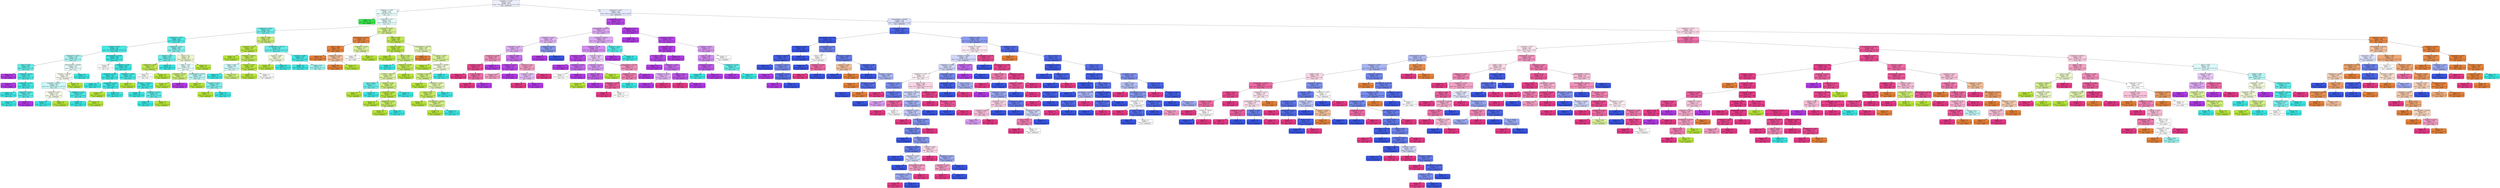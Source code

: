 digraph Tree {
node [shape=box, style="filled, rounded", color="black", fontname="helvetica"] ;
edge [fontname="helvetica"] ;
0 [label="shapefactor1 <= 0.006\nentropy = 2.652\nsamples = 4238\nvalue = [1014, 683, 271, 797, 1772, 973, 1295]\nclass = DERMASON", fillcolor="#eef0fd"] ;
1 [label="shapefactor1 <= 0.004\nentropy = 1.817\nsamples = 1144\nvalue = [158, 619, 271, 751, 0, 9, 1]\nclass = CALI", fillcolor="#e9fcfc"] ;
0 -> 1 [labeldistance=2.5, labelangle=45, headlabel="True"] ;
2 [label="entropy = 0.0\nsamples = 171\nvalue = [0, 0, 271, 0, 0, 0, 0]\nclass = BOMBAY", fillcolor="#39e54d"] ;
1 -> 2 ;
3 [label="compactness <= 0.79\nentropy = 1.421\nsamples = 973\nvalue = [158, 619, 0, 751, 0, 9, 1]\nclass = CALI", fillcolor="#e3fbfb"] ;
1 -> 3 ;
4 [label="shapefactor4 <= 0.996\nentropy = 0.817\nsamples = 581\nvalue = [0, 193, 0, 718, 0, 9, 0]\nclass = CALI", fillcolor="#70ecea"] ;
3 -> 4 ;
5 [label="shapefactor3 <= 0.597\nentropy = 0.552\nsamples = 485\nvalue = [0, 75, 0, 684, 0, 9, 0]\nclass = CALI", fillcolor="#51e8e6"] ;
4 -> 5 ;
6 [label="roundness <= 0.817\nentropy = 0.377\nsamples = 384\nvalue = [0.0, 32.0, 0.0, 569.0, 0.0, 6.0, 0.0]\nclass = CALI", fillcolor="#46e7e4"] ;
5 -> 6 ;
7 [label="shapefactor3 <= 0.542\nentropy = 1.185\nsamples = 50\nvalue = [0, 28, 0, 55, 0, 5, 0]\nclass = CALI", fillcolor="#a6f3f2"] ;
6 -> 7 ;
8 [label="extent <= 0.628\nentropy = 0.677\nsamples = 20\nvalue = [0, 0, 0, 23, 0, 5, 0]\nclass = CALI", fillcolor="#64ebe8"] ;
7 -> 8 ;
9 [label="entropy = 0.0\nsamples = 3\nvalue = [0, 0, 0, 0, 0, 3, 0]\nclass = HOROZ", fillcolor="#b139e5"] ;
8 -> 9 ;
10 [label="compactness <= 0.701\nentropy = 0.402\nsamples = 17\nvalue = [0, 0, 0, 23, 0, 2, 0]\nclass = CALI", fillcolor="#4ae7e5"] ;
8 -> 10 ;
11 [label="entropy = 0.0\nsamples = 1\nvalue = [0, 0, 0, 0, 0, 1, 0]\nclass = HOROZ", fillcolor="#b139e5"] ;
10 -> 11 ;
12 [label="aspectration <= 1.915\nentropy = 0.25\nsamples = 16\nvalue = [0, 0, 0, 23, 0, 1, 0]\nclass = CALI", fillcolor="#42e6e3"] ;
10 -> 12 ;
13 [label="entropy = 0.0\nsamples = 12\nvalue = [0, 0, 0, 17, 0, 0, 0]\nclass = CALI", fillcolor="#39e5e2"] ;
12 -> 13 ;
14 [label="shapefactor3 <= 0.513\nentropy = 0.592\nsamples = 4\nvalue = [0, 0, 0, 6, 0, 1, 0]\nclass = CALI", fillcolor="#5ae9e7"] ;
12 -> 14 ;
15 [label="entropy = 0.0\nsamples = 3\nvalue = [0, 0, 0, 6, 0, 0, 0]\nclass = CALI", fillcolor="#39e5e2"] ;
14 -> 15 ;
16 [label="entropy = 0.0\nsamples = 1\nvalue = [0, 0, 0, 0, 0, 1, 0]\nclass = HOROZ", fillcolor="#b139e5"] ;
14 -> 16 ;
17 [label="majoraxislength <= 430.686\nentropy = 0.997\nsamples = 30\nvalue = [0, 28, 0, 32, 0, 0, 0]\nclass = CALI", fillcolor="#e6fcfb"] ;
7 -> 17 ;
18 [label="perimeter <= 1126.507\nentropy = 0.999\nsamples = 26\nvalue = [0, 28, 0, 26, 0, 0, 0]\nclass = BARBUNYA", fillcolor="#fafdf1"] ;
17 -> 18 ;
19 [label="convexarea <= 76219.0\nentropy = 0.982\nsamples = 20\nvalue = [0.0, 19.0, 0.0, 26.0, 0.0, 0.0, 0.0]\nclass = CALI", fillcolor="#caf8f7"] ;
18 -> 19 ;
20 [label="shapefactor4 <= 0.99\nentropy = 0.998\nsamples = 15\nvalue = [0, 18, 0, 16, 0, 0, 0]\nclass = BARBUNYA", fillcolor="#f7fce9"] ;
19 -> 20 ;
21 [label="entropy = 0.0\nsamples = 7\nvalue = [0, 0, 0, 16, 0, 0, 0]\nclass = CALI", fillcolor="#39e5e2"] ;
20 -> 21 ;
22 [label="entropy = 0.0\nsamples = 8\nvalue = [0, 18, 0, 0, 0, 0, 0]\nclass = BARBUNYA", fillcolor="#b7e539"] ;
20 -> 22 ;
23 [label="shapefactor4 <= 0.99\nentropy = 0.439\nsamples = 5\nvalue = [0, 1, 0, 10, 0, 0, 0]\nclass = CALI", fillcolor="#4de8e5"] ;
19 -> 23 ;
24 [label="entropy = 0.0\nsamples = 4\nvalue = [0, 0, 0, 10, 0, 0, 0]\nclass = CALI", fillcolor="#39e5e2"] ;
23 -> 24 ;
25 [label="entropy = 0.0\nsamples = 1\nvalue = [0, 1, 0, 0, 0, 0, 0]\nclass = BARBUNYA", fillcolor="#b7e539"] ;
23 -> 25 ;
26 [label="entropy = 0.0\nsamples = 6\nvalue = [0, 9, 0, 0, 0, 0, 0]\nclass = BARBUNYA", fillcolor="#b7e539"] ;
18 -> 26 ;
27 [label="entropy = 0.0\nsamples = 4\nvalue = [0, 0, 0, 6, 0, 0, 0]\nclass = CALI", fillcolor="#39e5e2"] ;
17 -> 27 ;
28 [label="minoraxislength <= 215.551\nentropy = 0.085\nsamples = 334\nvalue = [0, 4, 0, 514, 0, 1, 0]\nclass = CALI", fillcolor="#3be5e2"] ;
6 -> 28 ;
29 [label="entropy = 1.0\nsamples = 2\nvalue = [0, 0, 0, 1, 0, 1, 0]\nclass = CALI", fillcolor="#ffffff"] ;
28 -> 29 ;
30 [label="shapefactor4 <= 0.995\nentropy = 0.065\nsamples = 332\nvalue = [0, 4, 0, 513, 0, 0, 0]\nclass = CALI", fillcolor="#3be5e2"] ;
28 -> 30 ;
31 [label="compactness <= 0.765\nentropy = 0.022\nsamples = 303\nvalue = [0, 1, 0, 468, 0, 0, 0]\nclass = CALI", fillcolor="#39e5e2"] ;
30 -> 31 ;
32 [label="entropy = 0.0\nsamples = 248\nvalue = [0, 0, 0, 379, 0, 0, 0]\nclass = CALI", fillcolor="#39e5e2"] ;
31 -> 32 ;
33 [label="shapefactor3 <= 0.586\nentropy = 0.088\nsamples = 55\nvalue = [0, 1, 0, 89, 0, 0, 0]\nclass = CALI", fillcolor="#3be5e2"] ;
31 -> 33 ;
34 [label="entropy = 0.0\nsamples = 1\nvalue = [0, 1, 0, 0, 0, 0, 0]\nclass = BARBUNYA", fillcolor="#b7e539"] ;
33 -> 34 ;
35 [label="entropy = 0.0\nsamples = 54\nvalue = [0, 0, 0, 89, 0, 0, 0]\nclass = CALI", fillcolor="#39e5e2"] ;
33 -> 35 ;
36 [label="shapefactor4 <= 0.995\nentropy = 0.337\nsamples = 29\nvalue = [0, 3, 0, 45, 0, 0, 0]\nclass = CALI", fillcolor="#46e7e4"] ;
30 -> 36 ;
37 [label="entropy = 0.0\nsamples = 1\nvalue = [0, 2, 0, 0, 0, 0, 0]\nclass = BARBUNYA", fillcolor="#b7e539"] ;
36 -> 37 ;
38 [label="perimeter <= 1155.017\nentropy = 0.151\nsamples = 28\nvalue = [0, 1, 0, 45, 0, 0, 0]\nclass = CALI", fillcolor="#3de6e3"] ;
36 -> 38 ;
39 [label="entropy = 0.0\nsamples = 25\nvalue = [0, 0, 0, 40, 0, 0, 0]\nclass = CALI", fillcolor="#39e5e2"] ;
38 -> 39 ;
40 [label="shapefactor3 <= 0.573\nentropy = 0.65\nsamples = 3\nvalue = [0, 1, 0, 5, 0, 0, 0]\nclass = CALI", fillcolor="#61eae8"] ;
38 -> 40 ;
41 [label="entropy = 0.0\nsamples = 2\nvalue = [0, 0, 0, 5, 0, 0, 0]\nclass = CALI", fillcolor="#39e5e2"] ;
40 -> 41 ;
42 [label="entropy = 0.0\nsamples = 1\nvalue = [0, 1, 0, 0, 0, 0, 0]\nclass = BARBUNYA", fillcolor="#b7e539"] ;
40 -> 42 ;
43 [label="shapefactor2 <= 0.001\nentropy = 0.962\nsamples = 101\nvalue = [0, 43, 0, 115, 0, 3, 0]\nclass = CALI", fillcolor="#86efed"] ;
5 -> 43 ;
44 [label="roundness <= 0.83\nentropy = 0.811\nsamples = 79\nvalue = [0, 24, 0, 101, 0, 2, 0]\nclass = CALI", fillcolor="#6bece9"] ;
43 -> 44 ;
45 [label="shapefactor4 <= 0.991\nentropy = 0.735\nsamples = 17\nvalue = [0, 24, 0, 2, 0, 2, 0]\nclass = BARBUNYA", fillcolor="#c2e957"] ;
44 -> 45 ;
46 [label="entropy = 1.0\nsamples = 2\nvalue = [0, 0, 0, 2, 0, 2, 0]\nclass = CALI", fillcolor="#ffffff"] ;
45 -> 46 ;
47 [label="entropy = 0.0\nsamples = 15\nvalue = [0, 24, 0, 0, 0, 0, 0]\nclass = BARBUNYA", fillcolor="#b7e539"] ;
45 -> 47 ;
48 [label="entropy = 0.0\nsamples = 62\nvalue = [0, 0, 0, 99, 0, 0, 0]\nclass = CALI", fillcolor="#39e5e2"] ;
44 -> 48 ;
49 [label="extent <= 0.8\nentropy = 1.146\nsamples = 22\nvalue = [0, 19, 0, 14, 0, 1, 0]\nclass = BARBUNYA", fillcolor="#edf8ce"] ;
43 -> 49 ;
50 [label="solidity <= 0.973\nentropy = 1.187\nsamples = 18\nvalue = [0, 12, 0, 14, 0, 1, 0]\nclass = CALI", fillcolor="#e5fcfb"] ;
49 -> 50 ;
51 [label="shapefactor1 <= 0.006\nentropy = 0.811\nsamples = 3\nvalue = [0, 3, 0, 0, 0, 1, 0]\nclass = BARBUNYA", fillcolor="#cfee7b"] ;
50 -> 51 ;
52 [label="entropy = 0.0\nsamples = 2\nvalue = [0, 3, 0, 0, 0, 0, 0]\nclass = BARBUNYA", fillcolor="#b7e539"] ;
51 -> 52 ;
53 [label="entropy = 0.0\nsamples = 1\nvalue = [0, 0, 0, 0, 0, 1, 0]\nclass = HOROZ", fillcolor="#b139e5"] ;
51 -> 53 ;
54 [label="minoraxislength <= 216.533\nentropy = 0.966\nsamples = 15\nvalue = [0, 9, 0, 14, 0, 0, 0]\nclass = CALI", fillcolor="#b8f6f5"] ;
50 -> 54 ;
55 [label="entropy = 0.0\nsamples = 3\nvalue = [0, 4, 0, 0, 0, 0, 0]\nclass = BARBUNYA", fillcolor="#b7e539"] ;
54 -> 55 ;
56 [label="roundness <= 0.851\nentropy = 0.831\nsamples = 12\nvalue = [0, 5, 0, 14, 0, 0, 0]\nclass = CALI", fillcolor="#80eeec"] ;
54 -> 56 ;
57 [label="entropy = 0.0\nsamples = 4\nvalue = [0, 5, 0, 0, 0, 0, 0]\nclass = BARBUNYA", fillcolor="#b7e539"] ;
56 -> 57 ;
58 [label="entropy = 0.0\nsamples = 8\nvalue = [0, 0, 0, 14, 0, 0, 0]\nclass = CALI", fillcolor="#39e5e2"] ;
56 -> 58 ;
59 [label="entropy = 0.0\nsamples = 4\nvalue = [0, 7, 0, 0, 0, 0, 0]\nclass = BARBUNYA", fillcolor="#b7e539"] ;
49 -> 59 ;
60 [label="solidity <= 0.989\nentropy = 0.767\nsamples = 96\nvalue = [0, 118, 0, 34, 0, 0, 0]\nclass = BARBUNYA", fillcolor="#ccec72"] ;
4 -> 60 ;
61 [label="eccentricity <= 0.812\nentropy = 0.255\nsamples = 70\nvalue = [0, 112, 0, 5, 0, 0, 0]\nclass = BARBUNYA", fillcolor="#bae642"] ;
60 -> 61 ;
62 [label="entropy = 0.0\nsamples = 49\nvalue = [0, 81, 0, 0, 0, 0, 0]\nclass = BARBUNYA", fillcolor="#b7e539"] ;
61 -> 62 ;
63 [label="convexarea <= 65076.0\nentropy = 0.581\nsamples = 21\nvalue = [0, 31, 0, 5, 0, 0, 0]\nclass = BARBUNYA", fillcolor="#c3e959"] ;
61 -> 63 ;
64 [label="solidity <= 0.987\nentropy = 0.985\nsamples = 3\nvalue = [0, 3, 0, 4, 0, 0, 0]\nclass = CALI", fillcolor="#cef8f8"] ;
63 -> 64 ;
65 [label="entropy = 0.0\nsamples = 1\nvalue = [0, 0, 0, 3, 0, 0, 0]\nclass = CALI", fillcolor="#39e5e2"] ;
64 -> 65 ;
66 [label="entropy = 0.811\nsamples = 2\nvalue = [0, 3, 0, 1, 0, 0, 0]\nclass = BARBUNYA", fillcolor="#cfee7b"] ;
64 -> 66 ;
67 [label="roundness <= 0.818\nentropy = 0.216\nsamples = 18\nvalue = [0, 28, 0, 1, 0, 0, 0]\nclass = BARBUNYA", fillcolor="#bae640"] ;
63 -> 67 ;
68 [label="entropy = 0.0\nsamples = 16\nvalue = [0, 27, 0, 0, 0, 0, 0]\nclass = BARBUNYA", fillcolor="#b7e539"] ;
67 -> 68 ;
69 [label="entropy = 1.0\nsamples = 2\nvalue = [0, 1, 0, 1, 0, 0, 0]\nclass = BARBUNYA", fillcolor="#ffffff"] ;
67 -> 69 ;
70 [label="minoraxislength <= 223.339\nentropy = 0.661\nsamples = 26\nvalue = [0.0, 6.0, 0.0, 29.0, 0.0, 0.0, 0.0]\nclass = CALI", fillcolor="#62eae8"] ;
60 -> 70 ;
71 [label="roundness <= 0.883\nentropy = 0.991\nsamples = 5\nvalue = [0, 5, 0, 4, 0, 0, 0]\nclass = BARBUNYA", fillcolor="#f1fad7"] ;
70 -> 71 ;
72 [label="entropy = 0.0\nsamples = 3\nvalue = [0, 5, 0, 0, 0, 0, 0]\nclass = BARBUNYA", fillcolor="#b7e539"] ;
71 -> 72 ;
73 [label="entropy = 0.0\nsamples = 2\nvalue = [0, 0, 0, 4, 0, 0, 0]\nclass = CALI", fillcolor="#39e5e2"] ;
71 -> 73 ;
74 [label="roundness <= 0.884\nentropy = 0.235\nsamples = 21\nvalue = [0, 1, 0, 25, 0, 0, 0]\nclass = CALI", fillcolor="#41e6e3"] ;
70 -> 74 ;
75 [label="entropy = 0.0\nsamples = 19\nvalue = [0, 0, 0, 23, 0, 0, 0]\nclass = CALI", fillcolor="#39e5e2"] ;
74 -> 75 ;
76 [label="entropy = 0.918\nsamples = 2\nvalue = [0, 1, 0, 2, 0, 0, 0]\nclass = CALI", fillcolor="#9cf2f0"] ;
74 -> 76 ;
77 [label="convexarea <= 53630.5\nentropy = 1.114\nsamples = 392\nvalue = [158, 426, 0, 33, 0, 0, 1]\nclass = BARBUNYA", fillcolor="#d5f08c"] ;
3 -> 77 ;
78 [label="majoraxislength <= 303.261\nentropy = 0.229\nsamples = 102\nvalue = [150, 4, 0, 0, 0, 0, 1]\nclass = SEKER", fillcolor="#e68540"] ;
77 -> 78 ;
79 [label="extent <= 0.805\nentropy = 0.058\nsamples = 99\nvalue = [149, 1, 0, 0, 0, 0, 0]\nclass = SEKER", fillcolor="#e5823a"] ;
78 -> 79 ;
80 [label="entropy = 0.0\nsamples = 96\nvalue = [147, 0, 0, 0, 0, 0, 0]\nclass = SEKER", fillcolor="#e58139"] ;
79 -> 80 ;
81 [label="shapefactor3 <= 0.815\nentropy = 0.918\nsamples = 3\nvalue = [2, 1, 0, 0, 0, 0, 0]\nclass = SEKER", fillcolor="#f2c09c"] ;
79 -> 81 ;
82 [label="entropy = 0.0\nsamples = 2\nvalue = [2, 0, 0, 0, 0, 0, 0]\nclass = SEKER", fillcolor="#e58139"] ;
81 -> 82 ;
83 [label="entropy = 0.0\nsamples = 1\nvalue = [0, 1, 0, 0, 0, 0, 0]\nclass = BARBUNYA", fillcolor="#b7e539"] ;
81 -> 83 ;
84 [label="compactness <= 0.838\nentropy = 1.371\nsamples = 3\nvalue = [1, 3, 0, 0, 0, 0, 1]\nclass = BARBUNYA", fillcolor="#dbf29c"] ;
78 -> 84 ;
85 [label="entropy = 1.0\nsamples = 2\nvalue = [1, 0, 0, 0, 0, 0, 1]\nclass = SEKER", fillcolor="#ffffff"] ;
84 -> 85 ;
86 [label="entropy = 0.0\nsamples = 1\nvalue = [0, 3, 0, 0, 0, 0, 0]\nclass = BARBUNYA", fillcolor="#b7e539"] ;
84 -> 86 ;
87 [label="solidity <= 0.988\nentropy = 0.495\nsamples = 290\nvalue = [8, 422, 0, 33, 0, 0, 0]\nclass = BARBUNYA", fillcolor="#bee74c"] ;
77 -> 87 ;
88 [label="roundness <= 0.839\nentropy = 0.279\nsamples = 262\nvalue = [0, 395, 0, 20, 0, 0, 0]\nclass = BARBUNYA", fillcolor="#bbe643"] ;
87 -> 88 ;
89 [label="entropy = 0.0\nsamples = 210\nvalue = [0, 327, 0, 0, 0, 0, 0]\nclass = BARBUNYA", fillcolor="#b7e539"] ;
88 -> 89 ;
90 [label="solidity <= 0.982\nentropy = 0.773\nsamples = 52\nvalue = [0, 68, 0, 20, 0, 0, 0]\nclass = BARBUNYA", fillcolor="#cced73"] ;
88 -> 90 ;
91 [label="entropy = 0.0\nsamples = 5\nvalue = [0, 0, 0, 10, 0, 0, 0]\nclass = CALI", fillcolor="#39e5e2"] ;
90 -> 91 ;
92 [label="shapefactor2 <= 0.001\nentropy = 0.552\nsamples = 47\nvalue = [0, 68, 0, 10, 0, 0, 0]\nclass = BARBUNYA", fillcolor="#c2e956"] ;
90 -> 92 ;
93 [label="perimeter <= 989.333\nentropy = 0.929\nsamples = 19\nvalue = [0, 19, 0, 10, 0, 0, 0]\nclass = BARBUNYA", fillcolor="#ddf3a1"] ;
92 -> 93 ;
94 [label="area <= 64993.5\nentropy = 0.722\nsamples = 3\nvalue = [0, 1, 0, 4, 0, 0, 0]\nclass = CALI", fillcolor="#6aece9"] ;
93 -> 94 ;
95 [label="entropy = 0.0\nsamples = 1\nvalue = [0, 1, 0, 0, 0, 0, 0]\nclass = BARBUNYA", fillcolor="#b7e539"] ;
94 -> 95 ;
96 [label="entropy = 0.0\nsamples = 2\nvalue = [0, 0, 0, 4, 0, 0, 0]\nclass = CALI", fillcolor="#39e5e2"] ;
94 -> 96 ;
97 [label="roundness <= 0.881\nentropy = 0.811\nsamples = 16\nvalue = [0, 18, 0, 6, 0, 0, 0]\nclass = BARBUNYA", fillcolor="#cfee7b"] ;
93 -> 97 ;
98 [label="eccentricity <= 0.758\nentropy = 0.297\nsamples = 13\nvalue = [0, 18, 0, 1, 0, 0, 0]\nclass = BARBUNYA", fillcolor="#bbe644"] ;
97 -> 98 ;
99 [label="entropy = 0.0\nsamples = 8\nvalue = [0, 13, 0, 0, 0, 0, 0]\nclass = BARBUNYA", fillcolor="#b7e539"] ;
98 -> 99 ;
100 [label="shapefactor3 <= 0.641\nentropy = 0.65\nsamples = 5\nvalue = [0, 5, 0, 1, 0, 0, 0]\nclass = BARBUNYA", fillcolor="#c5ea61"] ;
98 -> 100 ;
101 [label="entropy = 0.0\nsamples = 4\nvalue = [0, 5, 0, 0, 0, 0, 0]\nclass = BARBUNYA", fillcolor="#b7e539"] ;
100 -> 101 ;
102 [label="entropy = 0.0\nsamples = 1\nvalue = [0, 0, 0, 1, 0, 0, 0]\nclass = CALI", fillcolor="#39e5e2"] ;
100 -> 102 ;
103 [label="entropy = 0.0\nsamples = 3\nvalue = [0, 0, 0, 5, 0, 0, 0]\nclass = CALI", fillcolor="#39e5e2"] ;
97 -> 103 ;
104 [label="entropy = 0.0\nsamples = 28\nvalue = [0, 49, 0, 0, 0, 0, 0]\nclass = BARBUNYA", fillcolor="#b7e539"] ;
92 -> 104 ;
105 [label="majoraxislength <= 326.785\nentropy = 1.408\nsamples = 28\nvalue = [8, 27, 0, 13, 0, 0, 0]\nclass = BARBUNYA", fillcolor="#e2f5b0"] ;
87 -> 105 ;
106 [label="entropy = 0.0\nsamples = 4\nvalue = [8, 0, 0, 0, 0, 0, 0]\nclass = SEKER", fillcolor="#e58139"] ;
105 -> 106 ;
107 [label="roundness <= 0.869\nentropy = 0.91\nsamples = 24\nvalue = [0, 27, 0, 13, 0, 0, 0]\nclass = BARBUNYA", fillcolor="#daf298"] ;
105 -> 107 ;
108 [label="entropy = 0.0\nsamples = 6\nvalue = [0, 11, 0, 0, 0, 0, 0]\nclass = BARBUNYA", fillcolor="#b7e539"] ;
107 -> 108 ;
109 [label="equivdiameter <= 308.895\nentropy = 0.992\nsamples = 18\nvalue = [0, 16, 0, 13, 0, 0, 0]\nclass = BARBUNYA", fillcolor="#f2fada"] ;
107 -> 109 ;
110 [label="perimeter <= 927.724\nentropy = 0.845\nsamples = 13\nvalue = [0, 16, 0, 6, 0, 0, 0]\nclass = BARBUNYA", fillcolor="#d2ef83"] ;
109 -> 110 ;
111 [label="entropy = 0.0\nsamples = 3\nvalue = [0, 6, 0, 0, 0, 0, 0]\nclass = BARBUNYA", fillcolor="#b7e539"] ;
110 -> 111 ;
112 [label="shapefactor1 <= 0.006\nentropy = 0.954\nsamples = 10\nvalue = [0, 10, 0, 6, 0, 0, 0]\nclass = BARBUNYA", fillcolor="#e2f5b0"] ;
110 -> 112 ;
113 [label="extent <= 0.776\nentropy = 0.65\nsamples = 6\nvalue = [0, 10, 0, 2, 0, 0, 0]\nclass = BARBUNYA", fillcolor="#c5ea61"] ;
112 -> 113 ;
114 [label="entropy = 0.0\nsamples = 2\nvalue = [0, 5, 0, 0, 0, 0, 0]\nclass = BARBUNYA", fillcolor="#b7e539"] ;
113 -> 114 ;
115 [label="minoraxislength <= 238.679\nentropy = 0.863\nsamples = 4\nvalue = [0, 5, 0, 2, 0, 0, 0]\nclass = BARBUNYA", fillcolor="#d4ef88"] ;
113 -> 115 ;
116 [label="entropy = 0.0\nsamples = 3\nvalue = [0, 5, 0, 0, 0, 0, 0]\nclass = BARBUNYA", fillcolor="#b7e539"] ;
115 -> 116 ;
117 [label="entropy = 0.0\nsamples = 1\nvalue = [0, 0, 0, 2, 0, 0, 0]\nclass = CALI", fillcolor="#39e5e2"] ;
115 -> 117 ;
118 [label="entropy = 0.0\nsamples = 4\nvalue = [0, 0, 0, 4, 0, 0, 0]\nclass = CALI", fillcolor="#39e5e2"] ;
112 -> 118 ;
119 [label="entropy = 0.0\nsamples = 5\nvalue = [0, 0, 0, 7, 0, 0, 0]\nclass = CALI", fillcolor="#39e5e2"] ;
109 -> 119 ;
120 [label="shapefactor3 <= 0.558\nentropy = 2.072\nsamples = 3094\nvalue = [856.0, 64.0, 0.0, 46.0, 1772.0, 964.0, 1294.0]\nclass = DERMASON", fillcolor="#e5e9fc"] ;
0 -> 120 [labeldistance=2.5, labelangle=-45, headlabel="False"] ;
121 [label="aspectration <= 1.86\nentropy = 0.446\nsamples = 616\nvalue = [0, 6, 0, 18, 5, 922, 34]\nclass = HOROZ", fillcolor="#b646e7"] ;
120 -> 121 ;
122 [label="minoraxislength <= 193.293\nentropy = 1.673\nsamples = 68\nvalue = [0, 5, 0, 10, 5, 64, 28]\nclass = HOROZ", fillcolor="#deaaf4"] ;
121 -> 122 ;
123 [label="shapefactor2 <= 0.001\nentropy = 1.266\nsamples = 36\nvalue = [0, 0, 0, 0, 5, 38, 22]\nclass = HOROZ", fillcolor="#e2b5f5"] ;
122 -> 123 ;
124 [label="aspectration <= 1.805\nentropy = 0.958\nsamples = 32\nvalue = [0, 0, 0, 0, 0, 36, 22]\nclass = HOROZ", fillcolor="#e1b2f5"] ;
123 -> 124 ;
125 [label="compactness <= 0.746\nentropy = 0.881\nsamples = 11\nvalue = [0, 0, 0, 0, 0, 6, 14]\nclass = SIRA", fillcolor="#f08eba"] ;
124 -> 125 ;
126 [label="eccentricity <= 0.831\nentropy = 0.353\nsamples = 9\nvalue = [0, 0, 0, 0, 0, 1, 14]\nclass = SIRA", fillcolor="#e7478f"] ;
125 -> 126 ;
127 [label="entropy = 0.0\nsamples = 5\nvalue = [0, 0, 0, 0, 0, 0, 10]\nclass = SIRA", fillcolor="#e53986"] ;
126 -> 127 ;
128 [label="extent <= 0.809\nentropy = 0.722\nsamples = 4\nvalue = [0, 0, 0, 0, 0, 1, 4]\nclass = SIRA", fillcolor="#ec6aa4"] ;
126 -> 128 ;
129 [label="entropy = 0.0\nsamples = 3\nvalue = [0, 0, 0, 0, 0, 0, 4]\nclass = SIRA", fillcolor="#e53986"] ;
128 -> 129 ;
130 [label="entropy = 0.0\nsamples = 1\nvalue = [0, 0, 0, 0, 0, 1, 0]\nclass = HOROZ", fillcolor="#b139e5"] ;
128 -> 130 ;
131 [label="entropy = 0.0\nsamples = 2\nvalue = [0, 0, 0, 0, 0, 5, 0]\nclass = HOROZ", fillcolor="#b139e5"] ;
125 -> 131 ;
132 [label="solidity <= 0.989\nentropy = 0.742\nsamples = 21\nvalue = [0, 0, 0, 0, 0, 30, 8]\nclass = HOROZ", fillcolor="#c66eec"] ;
124 -> 132 ;
133 [label="shapefactor1 <= 0.007\nentropy = 0.362\nsamples = 16\nvalue = [0, 0, 0, 0, 0, 27, 2]\nclass = HOROZ", fillcolor="#b748e7"] ;
132 -> 133 ;
134 [label="entropy = 0.918\nsamples = 2\nvalue = [0, 0, 0, 0, 0, 1, 2]\nclass = SIRA", fillcolor="#f29cc2"] ;
133 -> 134 ;
135 [label="entropy = 0.0\nsamples = 14\nvalue = [0, 0, 0, 0, 0, 26, 0]\nclass = HOROZ", fillcolor="#b139e5"] ;
133 -> 135 ;
136 [label="eccentricity <= 0.84\nentropy = 0.918\nsamples = 5\nvalue = [0, 0, 0, 0, 0, 3, 6]\nclass = SIRA", fillcolor="#f29cc2"] ;
132 -> 136 ;
137 [label="eccentricity <= 0.837\nentropy = 0.971\nsamples = 3\nvalue = [0, 0, 0, 0, 0, 3, 2]\nclass = HOROZ", fillcolor="#e5bdf6"] ;
136 -> 137 ;
138 [label="entropy = 0.0\nsamples = 2\nvalue = [0, 0, 0, 0, 0, 0, 2]\nclass = SIRA", fillcolor="#e53986"] ;
137 -> 138 ;
139 [label="entropy = 0.0\nsamples = 1\nvalue = [0, 0, 0, 0, 0, 3, 0]\nclass = HOROZ", fillcolor="#b139e5"] ;
137 -> 139 ;
140 [label="entropy = 0.0\nsamples = 2\nvalue = [0, 0, 0, 0, 0, 0, 4]\nclass = SIRA", fillcolor="#e53986"] ;
136 -> 140 ;
141 [label="compactness <= 0.737\nentropy = 0.863\nsamples = 4\nvalue = [0, 0, 0, 0, 5, 2, 0]\nclass = DERMASON", fillcolor="#889aef"] ;
123 -> 141 ;
142 [label="entropy = 0.0\nsamples = 1\nvalue = [0, 0, 0, 0, 0, 2, 0]\nclass = HOROZ", fillcolor="#b139e5"] ;
141 -> 142 ;
143 [label="entropy = 0.0\nsamples = 3\nvalue = [0, 0, 0, 0, 5, 0, 0]\nclass = DERMASON", fillcolor="#3956e5"] ;
141 -> 143 ;
144 [label="convexarea <= 62016.0\nentropy = 1.671\nsamples = 32\nvalue = [0.0, 5.0, 0.0, 10.0, 0.0, 26.0, 6.0]\nclass = HOROZ", fillcolor="#dda9f4"] ;
122 -> 144 ;
145 [label="aspectration <= 1.788\nentropy = 1.491\nsamples = 25\nvalue = [0.0, 5.0, 0.0, 3.0, 0.0, 25.0, 6.0]\nclass = HOROZ", fillcolor="#d28df0"] ;
144 -> 145 ;
146 [label="eccentricity <= 0.827\nentropy = 0.353\nsamples = 8\nvalue = [0, 0, 0, 1, 0, 14, 0]\nclass = HOROZ", fillcolor="#b747e7"] ;
145 -> 146 ;
147 [label="entropy = 0.0\nsamples = 4\nvalue = [0, 0, 0, 0, 0, 10, 0]\nclass = HOROZ", fillcolor="#b139e5"] ;
146 -> 147 ;
148 [label="shapefactor1 <= 0.006\nentropy = 0.722\nsamples = 4\nvalue = [0, 0, 0, 1, 0, 4, 0]\nclass = HOROZ", fillcolor="#c46aec"] ;
146 -> 148 ;
149 [label="entropy = 1.0\nsamples = 2\nvalue = [0, 0, 0, 1, 0, 1, 0]\nclass = CALI", fillcolor="#ffffff"] ;
148 -> 149 ;
150 [label="entropy = 0.0\nsamples = 2\nvalue = [0, 0, 0, 0, 0, 3, 0]\nclass = HOROZ", fillcolor="#b139e5"] ;
148 -> 150 ;
151 [label="roundness <= 0.813\nentropy = 1.786\nsamples = 17\nvalue = [0, 5, 0, 2, 0, 11, 6]\nclass = HOROZ", fillcolor="#e9c8f8"] ;
145 -> 151 ;
152 [label="compactness <= 0.741\nentropy = 0.918\nsamples = 10\nvalue = [0, 5, 0, 0, 0, 10, 0]\nclass = HOROZ", fillcolor="#d89cf2"] ;
151 -> 152 ;
153 [label="solidity <= 0.967\nentropy = 0.65\nsamples = 9\nvalue = [0, 2, 0, 0, 0, 10, 0]\nclass = HOROZ", fillcolor="#c161ea"] ;
152 -> 153 ;
154 [label="entropy = 0.0\nsamples = 1\nvalue = [0, 2, 0, 0, 0, 0, 0]\nclass = BARBUNYA", fillcolor="#b7e539"] ;
153 -> 154 ;
155 [label="entropy = 0.0\nsamples = 8\nvalue = [0, 0, 0, 0, 0, 10, 0]\nclass = HOROZ", fillcolor="#b139e5"] ;
153 -> 155 ;
156 [label="entropy = 0.0\nsamples = 1\nvalue = [0, 3, 0, 0, 0, 0, 0]\nclass = BARBUNYA", fillcolor="#b7e539"] ;
152 -> 156 ;
157 [label="majoraxislength <= 370.441\nentropy = 1.224\nsamples = 7\nvalue = [0, 0, 0, 2, 0, 1, 6]\nclass = SIRA", fillcolor="#f08eba"] ;
151 -> 157 ;
158 [label="shapefactor1 <= 0.007\nentropy = 0.811\nsamples = 6\nvalue = [0, 0, 0, 2, 0, 0, 6]\nclass = SIRA", fillcolor="#ee7bae"] ;
157 -> 158 ;
159 [label="shapefactor4 <= 0.996\nentropy = 0.592\nsamples = 5\nvalue = [0, 0, 0, 1, 0, 0, 6]\nclass = SIRA", fillcolor="#e95a9a"] ;
158 -> 159 ;
160 [label="entropy = 0.0\nsamples = 3\nvalue = [0, 0, 0, 0, 0, 0, 5]\nclass = SIRA", fillcolor="#e53986"] ;
159 -> 160 ;
161 [label="entropy = 1.0\nsamples = 2\nvalue = [0, 0, 0, 1, 0, 0, 1]\nclass = CALI", fillcolor="#ffffff"] ;
159 -> 161 ;
162 [label="entropy = 0.0\nsamples = 1\nvalue = [0, 0, 0, 1, 0, 0, 0]\nclass = CALI", fillcolor="#39e5e2"] ;
158 -> 162 ;
163 [label="entropy = 0.0\nsamples = 1\nvalue = [0, 0, 0, 0, 0, 1, 0]\nclass = HOROZ", fillcolor="#b139e5"] ;
157 -> 163 ;
164 [label="roundness <= 0.744\nentropy = 0.544\nsamples = 7\nvalue = [0, 0, 0, 7, 0, 1, 0]\nclass = CALI", fillcolor="#55e9e6"] ;
144 -> 164 ;
165 [label="entropy = 0.0\nsamples = 1\nvalue = [0, 0, 0, 0, 0, 1, 0]\nclass = HOROZ", fillcolor="#b139e5"] ;
164 -> 165 ;
166 [label="entropy = 0.0\nsamples = 6\nvalue = [0, 0, 0, 7, 0, 0, 0]\nclass = CALI", fillcolor="#39e5e2"] ;
164 -> 166 ;
167 [label="shapefactor3 <= 0.5\nentropy = 0.147\nsamples = 548\nvalue = [0, 1, 0, 8, 0, 858, 6]\nclass = HOROZ", fillcolor="#b23ce5"] ;
121 -> 167 ;
168 [label="entropy = 0.0\nsamples = 398\nvalue = [0, 0, 0, 0, 0, 632, 0]\nclass = HOROZ", fillcolor="#b139e5"] ;
167 -> 168 ;
169 [label="perimeter <= 970.875\nentropy = 0.416\nsamples = 150\nvalue = [0, 1, 0, 8, 0, 226, 6]\nclass = HOROZ", fillcolor="#b646e7"] ;
167 -> 169 ;
170 [label="eccentricity <= 0.851\nentropy = 0.161\nsamples = 130\nvalue = [0, 0, 0, 0, 0, 207, 5]\nclass = HOROZ", fillcolor="#b33ee6"] ;
169 -> 170 ;
171 [label="roundness <= 0.823\nentropy = 0.35\nsamples = 46\nvalue = [0, 0, 0, 0, 0, 71, 5]\nclass = HOROZ", fillcolor="#b647e7"] ;
170 -> 171 ;
172 [label="entropy = 0.0\nsamples = 29\nvalue = [0, 0, 0, 0, 0, 51, 0]\nclass = HOROZ", fillcolor="#b139e5"] ;
171 -> 172 ;
173 [label="shapefactor1 <= 0.007\nentropy = 0.722\nsamples = 17\nvalue = [0, 0, 0, 0, 0, 20, 5]\nclass = HOROZ", fillcolor="#c46aec"] ;
171 -> 173 ;
174 [label="shapefactor4 <= 0.995\nentropy = 0.954\nsamples = 5\nvalue = [0, 0, 0, 0, 0, 5, 3]\nclass = HOROZ", fillcolor="#e0b0f5"] ;
173 -> 174 ;
175 [label="entropy = 0.0\nsamples = 2\nvalue = [0, 0, 0, 0, 0, 5, 0]\nclass = HOROZ", fillcolor="#b139e5"] ;
174 -> 175 ;
176 [label="entropy = 0.0\nsamples = 3\nvalue = [0, 0, 0, 0, 0, 0, 3]\nclass = SIRA", fillcolor="#e53986"] ;
174 -> 176 ;
177 [label="solidity <= 0.981\nentropy = 0.523\nsamples = 12\nvalue = [0, 0, 0, 0, 0, 15, 2]\nclass = HOROZ", fillcolor="#bb53e8"] ;
173 -> 177 ;
178 [label="entropy = 0.0\nsamples = 1\nvalue = [0, 0, 0, 0, 0, 0, 2]\nclass = SIRA", fillcolor="#e53986"] ;
177 -> 178 ;
179 [label="entropy = 0.0\nsamples = 11\nvalue = [0, 0, 0, 0, 0, 15, 0]\nclass = HOROZ", fillcolor="#b139e5"] ;
177 -> 179 ;
180 [label="entropy = 0.0\nsamples = 84\nvalue = [0, 0, 0, 0, 0, 136, 0]\nclass = HOROZ", fillcolor="#b139e5"] ;
170 -> 180 ;
181 [label="roundness <= 0.819\nentropy = 1.247\nsamples = 20\nvalue = [0, 1, 0, 8, 0, 19, 1]\nclass = HOROZ", fillcolor="#d697f1"] ;
169 -> 181 ;
182 [label="extent <= 0.785\nentropy = 0.877\nsamples = 18\nvalue = [0, 0, 0, 8, 0, 19, 0]\nclass = HOROZ", fillcolor="#d28cf0"] ;
181 -> 182 ;
183 [label="compactness <= 0.707\nentropy = 0.592\nsamples = 15\nvalue = [0, 0, 0, 3, 0, 18, 0]\nclass = HOROZ", fillcolor="#be5ae9"] ;
182 -> 183 ;
184 [label="entropy = 0.0\nsamples = 2\nvalue = [0, 0, 0, 3, 0, 0, 0]\nclass = CALI", fillcolor="#39e5e2"] ;
183 -> 184 ;
185 [label="entropy = 0.0\nsamples = 13\nvalue = [0, 0, 0, 0, 0, 18, 0]\nclass = HOROZ", fillcolor="#b139e5"] ;
183 -> 185 ;
186 [label="shapefactor3 <= 0.507\nentropy = 0.65\nsamples = 3\nvalue = [0, 0, 0, 5, 0, 1, 0]\nclass = CALI", fillcolor="#61eae8"] ;
182 -> 186 ;
187 [label="entropy = 0.0\nsamples = 1\nvalue = [0, 0, 0, 0, 0, 1, 0]\nclass = HOROZ", fillcolor="#b139e5"] ;
186 -> 187 ;
188 [label="entropy = 0.0\nsamples = 2\nvalue = [0, 0, 0, 5, 0, 0, 0]\nclass = CALI", fillcolor="#39e5e2"] ;
186 -> 188 ;
189 [label="entropy = 1.0\nsamples = 2\nvalue = [0, 1, 0, 0, 0, 0, 1]\nclass = BARBUNYA", fillcolor="#ffffff"] ;
181 -> 189 ;
190 [label="minoraxislength <= 180.688\nentropy = 1.729\nsamples = 2478\nvalue = [856, 58, 0, 28, 1767, 42, 1260]\nclass = DERMASON", fillcolor="#dbe0fa"] ;
120 -> 190 ;
191 [label="convexarea <= 35215.0\nentropy = 0.512\nsamples = 1059\nvalue = [9, 0, 0, 0, 1554, 16, 131]\nclass = DERMASON", fillcolor="#4d67e8"] ;
190 -> 191 ;
192 [label="minoraxislength <= 176.136\nentropy = 0.131\nsamples = 772\nvalue = [8, 0, 0, 0, 1224, 6, 4]\nclass = DERMASON", fillcolor="#3c58e5"] ;
191 -> 192 ;
193 [label="compactness <= 0.788\nentropy = 0.046\nsamples = 742\nvalue = [0, 0, 0, 0, 1184, 6, 0]\nclass = DERMASON", fillcolor="#3a57e5"] ;
192 -> 193 ;
194 [label="perimeter <= 689.596\nentropy = 0.283\nsamples = 79\nvalue = [0, 0, 0, 0, 116, 6, 0]\nclass = DERMASON", fillcolor="#435fe6"] ;
193 -> 194 ;
195 [label="entropy = 0.0\nsamples = 65\nvalue = [0, 0, 0, 0, 97, 0, 0]\nclass = DERMASON", fillcolor="#3956e5"] ;
194 -> 195 ;
196 [label="perimeter <= 690.76\nentropy = 0.795\nsamples = 14\nvalue = [0, 0, 0, 0, 19, 6, 0]\nclass = DERMASON", fillcolor="#788bed"] ;
194 -> 196 ;
197 [label="entropy = 0.0\nsamples = 1\nvalue = [0, 0, 0, 0, 0, 3, 0]\nclass = HOROZ", fillcolor="#b139e5"] ;
196 -> 197 ;
198 [label="compactness <= 0.757\nentropy = 0.575\nsamples = 13\nvalue = [0, 0, 0, 0, 19, 3, 0]\nclass = DERMASON", fillcolor="#5871e9"] ;
196 -> 198 ;
199 [label="entropy = 0.0\nsamples = 2\nvalue = [0, 0, 0, 0, 0, 3, 0]\nclass = HOROZ", fillcolor="#b139e5"] ;
198 -> 199 ;
200 [label="entropy = 0.0\nsamples = 11\nvalue = [0, 0, 0, 0, 19, 0, 0]\nclass = DERMASON", fillcolor="#3956e5"] ;
198 -> 200 ;
201 [label="entropy = 0.0\nsamples = 663\nvalue = [0, 0, 0, 0, 1068, 0, 0]\nclass = DERMASON", fillcolor="#3956e5"] ;
193 -> 201 ;
202 [label="minoraxislength <= 176.96\nentropy = 0.991\nsamples = 30\nvalue = [8, 0, 0, 0, 40, 0, 4]\nclass = DERMASON", fillcolor="#6f84ec"] ;
192 -> 202 ;
203 [label="extent <= 0.76\nentropy = 1.0\nsamples = 6\nvalue = [0, 0, 0, 0, 4, 0, 4]\nclass = DERMASON", fillcolor="#ffffff"] ;
202 -> 203 ;
204 [label="entropy = 0.0\nsamples = 3\nvalue = [0, 0, 0, 0, 3, 0, 0]\nclass = DERMASON", fillcolor="#3956e5"] ;
203 -> 204 ;
205 [label="shapefactor4 <= 0.998\nentropy = 0.722\nsamples = 3\nvalue = [0, 0, 0, 0, 1, 0, 4]\nclass = SIRA", fillcolor="#ec6aa4"] ;
203 -> 205 ;
206 [label="entropy = 0.0\nsamples = 2\nvalue = [0, 0, 0, 0, 0, 0, 4]\nclass = SIRA", fillcolor="#e53986"] ;
205 -> 206 ;
207 [label="entropy = 0.0\nsamples = 1\nvalue = [0, 0, 0, 0, 1, 0, 0]\nclass = DERMASON", fillcolor="#3956e5"] ;
205 -> 207 ;
208 [label="convexarea <= 33402.0\nentropy = 0.684\nsamples = 24\nvalue = [8, 0, 0, 0, 36, 0, 0]\nclass = DERMASON", fillcolor="#657ceb"] ;
202 -> 208 ;
209 [label="roundness <= 0.925\nentropy = 0.918\nsamples = 4\nvalue = [4, 0, 0, 0, 2, 0, 0]\nclass = SEKER", fillcolor="#f2c09c"] ;
208 -> 209 ;
210 [label="entropy = 0.0\nsamples = 1\nvalue = [0, 0, 0, 0, 2, 0, 0]\nclass = DERMASON", fillcolor="#3956e5"] ;
209 -> 210 ;
211 [label="entropy = 0.0\nsamples = 3\nvalue = [4, 0, 0, 0, 0, 0, 0]\nclass = SEKER", fillcolor="#e58139"] ;
209 -> 211 ;
212 [label="aspectration <= 1.368\nentropy = 0.485\nsamples = 20\nvalue = [4, 0, 0, 0, 34, 0, 0]\nclass = DERMASON", fillcolor="#506ae8"] ;
208 -> 212 ;
213 [label="entropy = 0.0\nsamples = 16\nvalue = [0, 0, 0, 0, 27, 0, 0]\nclass = DERMASON", fillcolor="#3956e5"] ;
212 -> 213 ;
214 [label="perimeter <= 676.788\nentropy = 0.946\nsamples = 4\nvalue = [4, 0, 0, 0, 7, 0, 0]\nclass = DERMASON", fillcolor="#aab7f4"] ;
212 -> 214 ;
215 [label="entropy = 0.0\nsamples = 1\nvalue = [3, 0, 0, 0, 0, 0, 0]\nclass = SEKER", fillcolor="#e58139"] ;
214 -> 215 ;
216 [label="compactness <= 0.854\nentropy = 0.544\nsamples = 3\nvalue = [1, 0, 0, 0, 7, 0, 0]\nclass = DERMASON", fillcolor="#556ee9"] ;
214 -> 216 ;
217 [label="entropy = 0.0\nsamples = 2\nvalue = [0, 0, 0, 0, 7, 0, 0]\nclass = DERMASON", fillcolor="#3956e5"] ;
216 -> 217 ;
218 [label="entropy = 0.0\nsamples = 1\nvalue = [1, 0, 0, 0, 0, 0, 0]\nclass = SEKER", fillcolor="#e58139"] ;
216 -> 218 ;
219 [label="roundness <= 0.893\nentropy = 1.004\nsamples = 287\nvalue = [1.0, 0.0, 0.0, 0.0, 330.0, 10.0, 127.0]\nclass = DERMASON", fillcolor="#899af0"] ;
191 -> 219 ;
220 [label="perimeter <= 764.488\nentropy = 1.233\nsamples = 129\nvalue = [0.0, 0.0, 0.0, 0.0, 90.0, 10.0, 101.0]\nclass = SIRA", fillcolor="#fcebf3"] ;
219 -> 220 ;
221 [label="perimeter <= 762.329\nentropy = 1.258\nsamples = 101\nvalue = [0.0, 0.0, 0.0, 0.0, 87.0, 10.0, 64.0]\nclass = DERMASON", fillcolor="#d0d7f9"] ;
220 -> 221 ;
222 [label="shapefactor1 <= 0.008\nentropy = 1.182\nsamples = 97\nvalue = [0, 0, 0, 0, 86, 6, 64]\nclass = DERMASON", fillcolor="#d0d7f9"] ;
221 -> 222 ;
223 [label="shapefactor4 <= 0.993\nentropy = 1.11\nsamples = 70\nvalue = [0, 0, 0, 0, 53, 2, 57]\nclass = SIRA", fillcolor="#fdf2f7"] ;
222 -> 223 ;
224 [label="shapefactor3 <= 0.597\nentropy = 1.149\nsamples = 5\nvalue = [0, 0, 0, 0, 10, 2, 2]\nclass = DERMASON", fillcolor="#7b8eee"] ;
223 -> 224 ;
225 [label="entropy = 0.0\nsamples = 1\nvalue = [0, 0, 0, 0, 0, 0, 2]\nclass = SIRA", fillcolor="#e53986"] ;
224 -> 225 ;
226 [label="shapefactor1 <= 0.007\nentropy = 0.65\nsamples = 4\nvalue = [0, 0, 0, 0, 10, 2, 0]\nclass = DERMASON", fillcolor="#6178ea"] ;
224 -> 226 ;
227 [label="entropy = 0.0\nsamples = 2\nvalue = [0, 0, 0, 0, 9, 0, 0]\nclass = DERMASON", fillcolor="#3956e5"] ;
226 -> 227 ;
228 [label="entropy = 0.918\nsamples = 2\nvalue = [0, 0, 0, 0, 1, 2, 0]\nclass = HOROZ", fillcolor="#d89cf2"] ;
226 -> 228 ;
229 [label="extent <= 0.783\nentropy = 0.989\nsamples = 65\nvalue = [0.0, 0.0, 0.0, 0.0, 43.0, 0.0, 55.0]\nclass = SIRA", fillcolor="#f9d4e5"] ;
223 -> 229 ;
230 [label="majoraxislength <= 266.958\nentropy = 0.984\nsamples = 52\nvalue = [0, 0, 0, 0, 42, 0, 31]\nclass = DERMASON", fillcolor="#cbd3f8"] ;
229 -> 230 ;
231 [label="compactness <= 0.82\nentropy = 0.65\nsamples = 7\nvalue = [0, 0, 0, 0, 2, 0, 10]\nclass = SIRA", fillcolor="#ea619e"] ;
230 -> 231 ;
232 [label="entropy = 0.0\nsamples = 5\nvalue = [0, 0, 0, 0, 0, 0, 8]\nclass = SIRA", fillcolor="#e53986"] ;
231 -> 232 ;
233 [label="entropy = 1.0\nsamples = 2\nvalue = [0, 0, 0, 0, 2, 0, 2]\nclass = DERMASON", fillcolor="#ffffff"] ;
231 -> 233 ;
234 [label="shapefactor2 <= 0.002\nentropy = 0.929\nsamples = 45\nvalue = [0, 0, 0, 0, 40, 0, 21]\nclass = DERMASON", fillcolor="#a1aff3"] ;
230 -> 234 ;
235 [label="shapefactor4 <= 0.995\nentropy = 0.973\nsamples = 40\nvalue = [0, 0, 0, 0, 31, 0, 21]\nclass = DERMASON", fillcolor="#bfc8f7"] ;
234 -> 235 ;
236 [label="entropy = 0.0\nsamples = 9\nvalue = [0, 0, 0, 0, 0, 0, 10]\nclass = SIRA", fillcolor="#e53986"] ;
235 -> 236 ;
237 [label="compactness <= 0.806\nentropy = 0.83\nsamples = 31\nvalue = [0, 0, 0, 0, 31, 0, 11]\nclass = DERMASON", fillcolor="#7f92ee"] ;
235 -> 237 ;
238 [label="aspectration <= 1.568\nentropy = 0.769\nsamples = 29\nvalue = [0, 0, 0, 0, 31, 0, 9]\nclass = DERMASON", fillcolor="#7287ed"] ;
237 -> 238 ;
239 [label="entropy = 0.0\nsamples = 5\nvalue = [0, 0, 0, 0, 8, 0, 0]\nclass = DERMASON", fillcolor="#3956e5"] ;
238 -> 239 ;
240 [label="compactness <= 0.786\nentropy = 0.857\nsamples = 24\nvalue = [0, 0, 0, 0, 23, 0, 9]\nclass = DERMASON", fillcolor="#8698ef"] ;
238 -> 240 ;
241 [label="shapefactor4 <= 0.998\nentropy = 0.667\nsamples = 17\nvalue = [0, 0, 0, 0, 19, 0, 4]\nclass = DERMASON", fillcolor="#637aea"] ;
240 -> 241 ;
242 [label="entropy = 0.0\nsamples = 9\nvalue = [0, 0, 0, 0, 14, 0, 0]\nclass = DERMASON", fillcolor="#3956e5"] ;
241 -> 242 ;
243 [label="shapefactor3 <= 0.595\nentropy = 0.991\nsamples = 8\nvalue = [0, 0, 0, 0, 5, 0, 4]\nclass = DERMASON", fillcolor="#d7ddfa"] ;
241 -> 243 ;
244 [label="entropy = 0.0\nsamples = 2\nvalue = [0, 0, 0, 0, 3, 0, 0]\nclass = DERMASON", fillcolor="#3956e5"] ;
243 -> 244 ;
245 [label="majoraxislength <= 284.081\nentropy = 0.918\nsamples = 6\nvalue = [0, 0, 0, 0, 2, 0, 4]\nclass = SIRA", fillcolor="#f29cc2"] ;
243 -> 245 ;
246 [label="majoraxislength <= 279.373\nentropy = 0.918\nsamples = 3\nvalue = [0, 0, 0, 0, 2, 0, 1]\nclass = DERMASON", fillcolor="#9caaf2"] ;
245 -> 246 ;
247 [label="entropy = 0.0\nsamples = 1\nvalue = [0, 0, 0, 0, 0, 0, 1]\nclass = SIRA", fillcolor="#e53986"] ;
246 -> 247 ;
248 [label="entropy = 0.0\nsamples = 2\nvalue = [0, 0, 0, 0, 2, 0, 0]\nclass = DERMASON", fillcolor="#3956e5"] ;
246 -> 248 ;
249 [label="entropy = 0.0\nsamples = 3\nvalue = [0, 0, 0, 0, 0, 0, 3]\nclass = SIRA", fillcolor="#e53986"] ;
245 -> 249 ;
250 [label="roundness <= 0.865\nentropy = 0.991\nsamples = 7\nvalue = [0, 0, 0, 0, 4, 0, 5]\nclass = SIRA", fillcolor="#fad7e7"] ;
240 -> 250 ;
251 [label="entropy = 0.0\nsamples = 2\nvalue = [0, 0, 0, 0, 0, 0, 3]\nclass = SIRA", fillcolor="#e53986"] ;
250 -> 251 ;
252 [label="shapefactor4 <= 0.997\nentropy = 0.918\nsamples = 5\nvalue = [0, 0, 0, 0, 4, 0, 2]\nclass = DERMASON", fillcolor="#9caaf2"] ;
250 -> 252 ;
253 [label="aspectration <= 1.584\nentropy = 0.918\nsamples = 3\nvalue = [0, 0, 0, 0, 1, 0, 2]\nclass = SIRA", fillcolor="#f29cc2"] ;
252 -> 253 ;
254 [label="entropy = 0.0\nsamples = 2\nvalue = [0, 0, 0, 0, 0, 0, 2]\nclass = SIRA", fillcolor="#e53986"] ;
253 -> 254 ;
255 [label="entropy = 0.0\nsamples = 1\nvalue = [0, 0, 0, 0, 1, 0, 0]\nclass = DERMASON", fillcolor="#3956e5"] ;
253 -> 255 ;
256 [label="entropy = 0.0\nsamples = 2\nvalue = [0, 0, 0, 0, 3, 0, 0]\nclass = DERMASON", fillcolor="#3956e5"] ;
252 -> 256 ;
257 [label="entropy = 0.0\nsamples = 2\nvalue = [0, 0, 0, 0, 0, 0, 2]\nclass = SIRA", fillcolor="#e53986"] ;
237 -> 257 ;
258 [label="entropy = 0.0\nsamples = 5\nvalue = [0, 0, 0, 0, 9, 0, 0]\nclass = DERMASON", fillcolor="#3956e5"] ;
234 -> 258 ;
259 [label="shapefactor4 <= 0.997\nentropy = 0.242\nsamples = 13\nvalue = [0, 0, 0, 0, 1, 0, 24]\nclass = SIRA", fillcolor="#e6418b"] ;
229 -> 259 ;
260 [label="entropy = 0.0\nsamples = 8\nvalue = [0, 0, 0, 0, 0, 0, 17]\nclass = SIRA", fillcolor="#e53986"] ;
259 -> 260 ;
261 [label="equivdiameter <= 217.642\nentropy = 0.544\nsamples = 5\nvalue = [0, 0, 0, 0, 1, 0, 7]\nclass = SIRA", fillcolor="#e95597"] ;
259 -> 261 ;
262 [label="entropy = 0.0\nsamples = 1\nvalue = [0, 0, 0, 0, 1, 0, 0]\nclass = DERMASON", fillcolor="#3956e5"] ;
261 -> 262 ;
263 [label="entropy = 0.0\nsamples = 4\nvalue = [0, 0, 0, 0, 0, 0, 7]\nclass = SIRA", fillcolor="#e53986"] ;
261 -> 263 ;
264 [label="aspectration <= 1.647\nentropy = 1.048\nsamples = 27\nvalue = [0, 0, 0, 0, 33, 4, 7]\nclass = DERMASON", fillcolor="#7488ed"] ;
222 -> 264 ;
265 [label="shapefactor3 <= 0.632\nentropy = 0.297\nsamples = 10\nvalue = [0, 0, 0, 0, 18, 0, 1]\nclass = DERMASON", fillcolor="#445fe6"] ;
264 -> 265 ;
266 [label="entropy = 0.0\nsamples = 9\nvalue = [0, 0, 0, 0, 18, 0, 0]\nclass = DERMASON", fillcolor="#3956e5"] ;
265 -> 266 ;
267 [label="entropy = 0.0\nsamples = 1\nvalue = [0, 0, 0, 0, 0, 0, 1]\nclass = SIRA", fillcolor="#e53986"] ;
265 -> 267 ;
268 [label="area <= 35016.5\nentropy = 1.359\nsamples = 17\nvalue = [0, 0, 0, 0, 15, 4, 6]\nclass = DERMASON", fillcolor="#a1aff3"] ;
264 -> 268 ;
269 [label="entropy = 0.0\nsamples = 1\nvalue = [0, 0, 0, 0, 0, 2, 0]\nclass = HOROZ", fillcolor="#b139e5"] ;
268 -> 269 ;
270 [label="shapefactor2 <= 0.002\nentropy = 1.214\nsamples = 16\nvalue = [0, 0, 0, 0, 15, 2, 6]\nclass = DERMASON", fillcolor="#96a6f1"] ;
268 -> 270 ;
271 [label="aspectration <= 1.771\nentropy = 1.459\nsamples = 4\nvalue = [0, 0, 0, 0, 1, 2, 3]\nclass = SIRA", fillcolor="#f8cee1"] ;
270 -> 271 ;
272 [label="eccentricity <= 0.821\nentropy = 0.971\nsamples = 3\nvalue = [0, 0, 0, 0, 0, 2, 3]\nclass = SIRA", fillcolor="#f6bdd7"] ;
271 -> 272 ;
273 [label="entropy = 0.918\nsamples = 2\nvalue = [0, 0, 0, 0, 0, 2, 1]\nclass = HOROZ", fillcolor="#d89cf2"] ;
272 -> 273 ;
274 [label="entropy = 0.0\nsamples = 1\nvalue = [0, 0, 0, 0, 0, 0, 2]\nclass = SIRA", fillcolor="#e53986"] ;
272 -> 274 ;
275 [label="entropy = 0.0\nsamples = 1\nvalue = [0, 0, 0, 0, 1, 0, 0]\nclass = DERMASON", fillcolor="#3956e5"] ;
271 -> 275 ;
276 [label="shapefactor4 <= 0.996\nentropy = 0.672\nsamples = 12\nvalue = [0, 0, 0, 0, 14, 0, 3]\nclass = DERMASON", fillcolor="#637aeb"] ;
270 -> 276 ;
277 [label="entropy = 0.0\nsamples = 6\nvalue = [0, 0, 0, 0, 10, 0, 0]\nclass = DERMASON", fillcolor="#3956e5"] ;
276 -> 277 ;
278 [label="shapefactor4 <= 0.996\nentropy = 0.985\nsamples = 6\nvalue = [0, 0, 0, 0, 4, 0, 3]\nclass = DERMASON", fillcolor="#ced5f8"] ;
276 -> 278 ;
279 [label="area <= 35631.0\nentropy = 0.811\nsamples = 3\nvalue = [0, 0, 0, 0, 1, 0, 3]\nclass = SIRA", fillcolor="#ee7bae"] ;
278 -> 279 ;
280 [label="entropy = 0.0\nsamples = 1\nvalue = [0, 0, 0, 0, 0, 0, 2]\nclass = SIRA", fillcolor="#e53986"] ;
279 -> 280 ;
281 [label="entropy = 1.0\nsamples = 2\nvalue = [0, 0, 0, 0, 1, 0, 1]\nclass = DERMASON", fillcolor="#ffffff"] ;
279 -> 281 ;
282 [label="entropy = 0.0\nsamples = 3\nvalue = [0, 0, 0, 0, 3, 0, 0]\nclass = DERMASON", fillcolor="#3956e5"] ;
278 -> 282 ;
283 [label="shapefactor2 <= 0.002\nentropy = 0.722\nsamples = 4\nvalue = [0, 0, 0, 0, 1, 4, 0]\nclass = HOROZ", fillcolor="#c46aec"] ;
221 -> 283 ;
284 [label="entropy = 0.0\nsamples = 3\nvalue = [0, 0, 0, 0, 0, 4, 0]\nclass = HOROZ", fillcolor="#b139e5"] ;
283 -> 284 ;
285 [label="entropy = 0.0\nsamples = 1\nvalue = [0, 0, 0, 0, 1, 0, 0]\nclass = DERMASON", fillcolor="#3956e5"] ;
283 -> 285 ;
286 [label="majoraxislength <= 283.603\nentropy = 0.384\nsamples = 28\nvalue = [0, 0, 0, 0, 3, 0, 37]\nclass = SIRA", fillcolor="#e74990"] ;
220 -> 286 ;
287 [label="entropy = 0.0\nsamples = 1\nvalue = [0, 0, 0, 0, 1, 0, 0]\nclass = DERMASON", fillcolor="#3956e5"] ;
286 -> 287 ;
288 [label="minoraxislength <= 172.346\nentropy = 0.292\nsamples = 27\nvalue = [0, 0, 0, 0, 2, 0, 37]\nclass = SIRA", fillcolor="#e6448d"] ;
286 -> 288 ;
289 [label="extent <= 0.766\nentropy = 0.811\nsamples = 4\nvalue = [0, 0, 0, 0, 1, 0, 3]\nclass = SIRA", fillcolor="#ee7bae"] ;
288 -> 289 ;
290 [label="entropy = 0.0\nsamples = 3\nvalue = [0, 0, 0, 0, 0, 0, 3]\nclass = SIRA", fillcolor="#e53986"] ;
289 -> 290 ;
291 [label="entropy = 0.0\nsamples = 1\nvalue = [0, 0, 0, 0, 1, 0, 0]\nclass = DERMASON", fillcolor="#3956e5"] ;
289 -> 291 ;
292 [label="shapefactor4 <= 0.993\nentropy = 0.187\nsamples = 23\nvalue = [0, 0, 0, 0, 1, 0, 34]\nclass = SIRA", fillcolor="#e63f8a"] ;
288 -> 292 ;
293 [label="shapefactor1 <= 0.007\nentropy = 0.544\nsamples = 6\nvalue = [0, 0, 0, 0, 1, 0, 7]\nclass = SIRA", fillcolor="#e95597"] ;
292 -> 293 ;
294 [label="entropy = 0.0\nsamples = 1\nvalue = [0, 0, 0, 0, 1, 0, 0]\nclass = DERMASON", fillcolor="#3956e5"] ;
293 -> 294 ;
295 [label="entropy = 0.0\nsamples = 5\nvalue = [0, 0, 0, 0, 0, 0, 7]\nclass = SIRA", fillcolor="#e53986"] ;
293 -> 295 ;
296 [label="entropy = 0.0\nsamples = 17\nvalue = [0, 0, 0, 0, 0, 0, 27]\nclass = SIRA", fillcolor="#e53986"] ;
292 -> 296 ;
297 [label="shapefactor1 <= 0.007\nentropy = 0.496\nsamples = 158\nvalue = [1, 0, 0, 0, 240, 0, 26]\nclass = DERMASON", fillcolor="#4f69e8"] ;
219 -> 297 ;
298 [label="entropy = 0.0\nsamples = 1\nvalue = [1, 0, 0, 0, 0, 0, 0]\nclass = SEKER", fillcolor="#e58139"] ;
297 -> 298 ;
299 [label="area <= 35613.5\nentropy = 0.462\nsamples = 157\nvalue = [0, 0, 0, 0, 240, 0, 26]\nclass = DERMASON", fillcolor="#4e68e8"] ;
297 -> 299 ;
300 [label="compactness <= 0.835\nentropy = 0.113\nsamples = 40\nvalue = [0, 0, 0, 0, 65, 0, 1]\nclass = DERMASON", fillcolor="#3c59e5"] ;
299 -> 300 ;
301 [label="entropy = 0.0\nsamples = 32\nvalue = [0, 0, 0, 0, 53, 0, 0]\nclass = DERMASON", fillcolor="#3956e5"] ;
300 -> 301 ;
302 [label="shapefactor4 <= 0.998\nentropy = 0.391\nsamples = 8\nvalue = [0, 0, 0, 0, 12, 0, 1]\nclass = DERMASON", fillcolor="#4964e7"] ;
300 -> 302 ;
303 [label="entropy = 0.0\nsamples = 7\nvalue = [0, 0, 0, 0, 12, 0, 0]\nclass = DERMASON", fillcolor="#3956e5"] ;
302 -> 303 ;
304 [label="entropy = 0.0\nsamples = 1\nvalue = [0, 0, 0, 0, 0, 0, 1]\nclass = SIRA", fillcolor="#e53986"] ;
302 -> 304 ;
305 [label="extent <= 0.777\nentropy = 0.544\nsamples = 117\nvalue = [0, 0, 0, 0, 175, 0, 25]\nclass = DERMASON", fillcolor="#556ee9"] ;
299 -> 305 ;
306 [label="equivdiameter <= 219.019\nentropy = 0.303\nsamples = 79\nvalue = [0, 0, 0, 0, 123, 0, 7]\nclass = DERMASON", fillcolor="#4460e6"] ;
305 -> 306 ;
307 [label="eccentricity <= 0.728\nentropy = 0.092\nsamples = 51\nvalue = [0, 0, 0, 0, 84, 0, 1]\nclass = DERMASON", fillcolor="#3b58e5"] ;
306 -> 307 ;
308 [label="shapefactor3 <= 0.683\nentropy = 0.323\nsamples = 11\nvalue = [0, 0, 0, 0, 16, 0, 1]\nclass = DERMASON", fillcolor="#4561e7"] ;
307 -> 308 ;
309 [label="entropy = 0.0\nsamples = 1\nvalue = [0, 0, 0, 0, 0, 0, 1]\nclass = SIRA", fillcolor="#e53986"] ;
308 -> 309 ;
310 [label="entropy = 0.0\nsamples = 10\nvalue = [0, 0, 0, 0, 16, 0, 0]\nclass = DERMASON", fillcolor="#3956e5"] ;
308 -> 310 ;
311 [label="entropy = 0.0\nsamples = 40\nvalue = [0, 0, 0, 0, 68, 0, 0]\nclass = DERMASON", fillcolor="#3956e5"] ;
307 -> 311 ;
312 [label="area <= 38020.0\nentropy = 0.567\nsamples = 28\nvalue = [0, 0, 0, 0, 39, 0, 6]\nclass = DERMASON", fillcolor="#5770e9"] ;
306 -> 312 ;
313 [label="equivdiameter <= 219.655\nentropy = 0.94\nsamples = 9\nvalue = [0, 0, 0, 0, 9, 0, 5]\nclass = DERMASON", fillcolor="#a7b4f3"] ;
312 -> 313 ;
314 [label="area <= 37731.0\nentropy = 0.469\nsamples = 6\nvalue = [0, 0, 0, 0, 9, 0, 1]\nclass = DERMASON", fillcolor="#4f69e8"] ;
313 -> 314 ;
315 [label="entropy = 0.0\nsamples = 1\nvalue = [0, 0, 0, 0, 0, 0, 1]\nclass = SIRA", fillcolor="#e53986"] ;
314 -> 315 ;
316 [label="entropy = 0.0\nsamples = 5\nvalue = [0, 0, 0, 0, 9, 0, 0]\nclass = DERMASON", fillcolor="#3956e5"] ;
314 -> 316 ;
317 [label="entropy = 0.0\nsamples = 3\nvalue = [0, 0, 0, 0, 0, 0, 4]\nclass = SIRA", fillcolor="#e53986"] ;
313 -> 317 ;
318 [label="shapefactor2 <= 0.002\nentropy = 0.206\nsamples = 19\nvalue = [0, 0, 0, 0, 30, 0, 1]\nclass = DERMASON", fillcolor="#405ce6"] ;
312 -> 318 ;
319 [label="shapefactor3 <= 0.608\nentropy = 0.544\nsamples = 3\nvalue = [0, 0, 0, 0, 7, 0, 1]\nclass = DERMASON", fillcolor="#556ee9"] ;
318 -> 319 ;
320 [label="entropy = 0.0\nsamples = 2\nvalue = [0, 0, 0, 0, 7, 0, 0]\nclass = DERMASON", fillcolor="#3956e5"] ;
319 -> 320 ;
321 [label="entropy = 0.0\nsamples = 1\nvalue = [0, 0, 0, 0, 0, 0, 1]\nclass = SIRA", fillcolor="#e53986"] ;
319 -> 321 ;
322 [label="entropy = 0.0\nsamples = 16\nvalue = [0, 0, 0, 0, 23, 0, 0]\nclass = DERMASON", fillcolor="#3956e5"] ;
318 -> 322 ;
323 [label="convexarea <= 37517.0\nentropy = 0.822\nsamples = 38\nvalue = [0, 0, 0, 0, 52, 0, 18]\nclass = DERMASON", fillcolor="#7e90ee"] ;
305 -> 323 ;
324 [label="extent <= 0.783\nentropy = 0.959\nsamples = 25\nvalue = [0, 0, 0, 0, 26, 0, 16]\nclass = DERMASON", fillcolor="#b3bef5"] ;
323 -> 324 ;
325 [label="entropy = 0.0\nsamples = 4\nvalue = [0, 0, 0, 0, 0, 0, 6]\nclass = SIRA", fillcolor="#e53986"] ;
324 -> 325 ;
326 [label="minoraxislength <= 175.351\nentropy = 0.852\nsamples = 21\nvalue = [0, 0, 0, 0, 26, 0, 10]\nclass = DERMASON", fillcolor="#8597ef"] ;
324 -> 326 ;
327 [label="aspectration <= 1.548\nentropy = 1.0\nsamples = 9\nvalue = [0, 0, 0, 0, 8, 0, 8]\nclass = DERMASON", fillcolor="#ffffff"] ;
326 -> 327 ;
328 [label="entropy = 0.0\nsamples = 3\nvalue = [0, 0, 0, 0, 0, 0, 7]\nclass = SIRA", fillcolor="#e53986"] ;
327 -> 328 ;
329 [label="extent <= 0.802\nentropy = 0.503\nsamples = 6\nvalue = [0, 0, 0, 0, 8, 0, 1]\nclass = DERMASON", fillcolor="#526be8"] ;
327 -> 329 ;
330 [label="entropy = 0.0\nsamples = 4\nvalue = [0, 0, 0, 0, 7, 0, 0]\nclass = DERMASON", fillcolor="#3956e5"] ;
329 -> 330 ;
331 [label="entropy = 1.0\nsamples = 2\nvalue = [0, 0, 0, 0, 1, 0, 1]\nclass = DERMASON", fillcolor="#ffffff"] ;
329 -> 331 ;
332 [label="shapefactor4 <= 0.999\nentropy = 0.469\nsamples = 12\nvalue = [0, 0, 0, 0, 18, 0, 2]\nclass = DERMASON", fillcolor="#4f69e8"] ;
326 -> 332 ;
333 [label="entropy = 0.0\nsamples = 10\nvalue = [0, 0, 0, 0, 17, 0, 0]\nclass = DERMASON", fillcolor="#3956e5"] ;
332 -> 333 ;
334 [label="entropy = 0.918\nsamples = 2\nvalue = [0, 0, 0, 0, 1, 0, 2]\nclass = SIRA", fillcolor="#f29cc2"] ;
332 -> 334 ;
335 [label="extent <= 0.779\nentropy = 0.371\nsamples = 13\nvalue = [0, 0, 0, 0, 26, 0, 2]\nclass = DERMASON", fillcolor="#4863e7"] ;
323 -> 335 ;
336 [label="entropy = 0.0\nsamples = 1\nvalue = [0, 0, 0, 0, 0, 0, 1]\nclass = SIRA", fillcolor="#e53986"] ;
335 -> 336 ;
337 [label="roundness <= 0.921\nentropy = 0.229\nsamples = 12\nvalue = [0, 0, 0, 0, 26, 0, 1]\nclass = DERMASON", fillcolor="#415de6"] ;
335 -> 337 ;
338 [label="entropy = 0.0\nsamples = 10\nvalue = [0, 0, 0, 0, 24, 0, 0]\nclass = DERMASON", fillcolor="#3956e5"] ;
337 -> 338 ;
339 [label="entropy = 0.918\nsamples = 2\nvalue = [0, 0, 0, 0, 2, 0, 1]\nclass = DERMASON", fillcolor="#9caaf2"] ;
337 -> 339 ;
340 [label="shapefactor3 <= 0.724\nentropy = 1.637\nsamples = 1419\nvalue = [847, 58, 0, 28, 213, 26, 1129]\nclass = SIRA", fillcolor="#fad9e8"] ;
190 -> 340 ;
341 [label="convexarea <= 42602.0\nentropy = 1.255\nsamples = 923\nvalue = [62, 56, 0, 27, 179, 26, 1112]\nclass = SIRA", fillcolor="#ec6fa7"] ;
340 -> 341 ;
342 [label="eccentricity <= 0.734\nentropy = 1.261\nsamples = 270\nvalue = [19, 2, 0, 0, 179, 0, 208]\nclass = SIRA", fillcolor="#fce6f0"] ;
341 -> 342 ;
343 [label="minoraxislength <= 193.73\nentropy = 1.311\nsamples = 120\nvalue = [19, 0, 0, 0, 110, 0, 59]\nclass = DERMASON", fillcolor="#b1bcf5"] ;
342 -> 343 ;
344 [label="shapefactor1 <= 0.007\nentropy = 1.172\nsamples = 114\nvalue = [9.0, 0.0, 0.0, 0.0, 110.0, 0.0, 58.0]\nclass = DERMASON", fillcolor="#a8b5f4"] ;
343 -> 344 ;
345 [label="solidity <= 0.99\nentropy = 1.193\nsamples = 51\nvalue = [3, 0, 0, 0, 31, 0, 40]\nclass = SIRA", fillcolor="#fad6e6"] ;
344 -> 345 ;
346 [label="equivdiameter <= 227.681\nentropy = 0.818\nsamples = 30\nvalue = [1.0, 0.0, 0.0, 0.0, 7.0, 0.0, 33.0]\nclass = SIRA", fillcolor="#eb68a2"] ;
345 -> 346 ;
347 [label="extent <= 0.723\nentropy = 0.362\nsamples = 20\nvalue = [0, 0, 0, 0, 2, 0, 27]\nclass = SIRA", fillcolor="#e7488f"] ;
346 -> 347 ;
348 [label="roundness <= 0.898\nentropy = 0.722\nsamples = 6\nvalue = [0, 0, 0, 0, 2, 0, 8]\nclass = SIRA", fillcolor="#ec6aa4"] ;
347 -> 348 ;
349 [label="entropy = 0.0\nsamples = 2\nvalue = [0, 0, 0, 0, 0, 0, 6]\nclass = SIRA", fillcolor="#e53986"] ;
348 -> 349 ;
350 [label="perimeter <= 746.003\nentropy = 1.0\nsamples = 4\nvalue = [0, 0, 0, 0, 2, 0, 2]\nclass = DERMASON", fillcolor="#ffffff"] ;
348 -> 350 ;
351 [label="entropy = 0.0\nsamples = 2\nvalue = [0, 0, 0, 0, 2, 0, 0]\nclass = DERMASON", fillcolor="#3956e5"] ;
350 -> 351 ;
352 [label="entropy = 0.0\nsamples = 2\nvalue = [0, 0, 0, 0, 0, 0, 2]\nclass = SIRA", fillcolor="#e53986"] ;
350 -> 352 ;
353 [label="entropy = 0.0\nsamples = 14\nvalue = [0, 0, 0, 0, 0, 0, 19]\nclass = SIRA", fillcolor="#e53986"] ;
347 -> 353 ;
354 [label="shapefactor3 <= 0.714\nentropy = 1.325\nsamples = 10\nvalue = [1, 0, 0, 0, 5, 0, 6]\nclass = SIRA", fillcolor="#fbe3ee"] ;
346 -> 354 ;
355 [label="minoraxislength <= 191.026\nentropy = 0.994\nsamples = 9\nvalue = [0, 0, 0, 0, 5, 0, 6]\nclass = SIRA", fillcolor="#fbdeeb"] ;
354 -> 355 ;
356 [label="shapefactor1 <= 0.007\nentropy = 0.65\nsamples = 5\nvalue = [0, 0, 0, 0, 1, 0, 5]\nclass = SIRA", fillcolor="#ea619e"] ;
355 -> 356 ;
357 [label="entropy = 0.0\nsamples = 4\nvalue = [0, 0, 0, 0, 0, 0, 5]\nclass = SIRA", fillcolor="#e53986"] ;
356 -> 357 ;
358 [label="entropy = 0.0\nsamples = 1\nvalue = [0, 0, 0, 0, 1, 0, 0]\nclass = DERMASON", fillcolor="#3956e5"] ;
356 -> 358 ;
359 [label="roundness <= 0.908\nentropy = 0.722\nsamples = 4\nvalue = [0, 0, 0, 0, 4, 0, 1]\nclass = DERMASON", fillcolor="#6a80ec"] ;
355 -> 359 ;
360 [label="entropy = 0.0\nsamples = 3\nvalue = [0, 0, 0, 0, 4, 0, 0]\nclass = DERMASON", fillcolor="#3956e5"] ;
359 -> 360 ;
361 [label="entropy = 0.0\nsamples = 1\nvalue = [0, 0, 0, 0, 0, 0, 1]\nclass = SIRA", fillcolor="#e53986"] ;
359 -> 361 ;
362 [label="entropy = 0.0\nsamples = 1\nvalue = [1, 0, 0, 0, 0, 0, 0]\nclass = SEKER", fillcolor="#e58139"] ;
354 -> 362 ;
363 [label="convexarea <= 41587.0\nentropy = 1.054\nsamples = 21\nvalue = [2, 0, 0, 0, 24, 0, 7]\nclass = DERMASON", fillcolor="#7e90ee"] ;
345 -> 363 ;
364 [label="roundness <= 0.937\nentropy = 0.916\nsamples = 17\nvalue = [2, 0, 0, 0, 20, 0, 3]\nclass = DERMASON", fillcolor="#667ceb"] ;
363 -> 364 ;
365 [label="eccentricity <= 0.698\nentropy = 0.61\nsamples = 12\nvalue = [0, 0, 0, 0, 17, 0, 3]\nclass = DERMASON", fillcolor="#5c74ea"] ;
364 -> 365 ;
366 [label="entropy = 0.0\nsamples = 1\nvalue = [0, 0, 0, 0, 0, 0, 1]\nclass = SIRA", fillcolor="#e53986"] ;
365 -> 366 ;
367 [label="compactness <= 0.824\nentropy = 0.485\nsamples = 11\nvalue = [0, 0, 0, 0, 17, 0, 2]\nclass = DERMASON", fillcolor="#506ae8"] ;
365 -> 367 ;
368 [label="entropy = 0.0\nsamples = 1\nvalue = [0, 0, 0, 0, 0, 0, 1]\nclass = SIRA", fillcolor="#e53986"] ;
367 -> 368 ;
369 [label="extent <= 0.791\nentropy = 0.31\nsamples = 10\nvalue = [0, 0, 0, 0, 17, 0, 1]\nclass = DERMASON", fillcolor="#4560e7"] ;
367 -> 369 ;
370 [label="entropy = 0.0\nsamples = 9\nvalue = [0, 0, 0, 0, 17, 0, 0]\nclass = DERMASON", fillcolor="#3956e5"] ;
369 -> 370 ;
371 [label="entropy = 0.0\nsamples = 1\nvalue = [0, 0, 0, 0, 0, 0, 1]\nclass = SIRA", fillcolor="#e53986"] ;
369 -> 371 ;
372 [label="perimeter <= 730.497\nentropy = 0.971\nsamples = 5\nvalue = [2, 0, 0, 0, 3, 0, 0]\nclass = DERMASON", fillcolor="#bdc7f6"] ;
364 -> 372 ;
373 [label="entropy = 0.0\nsamples = 2\nvalue = [0, 0, 0, 0, 2, 0, 0]\nclass = DERMASON", fillcolor="#3956e5"] ;
372 -> 373 ;
374 [label="roundness <= 0.939\nentropy = 0.918\nsamples = 3\nvalue = [2, 0, 0, 0, 1, 0, 0]\nclass = SEKER", fillcolor="#f2c09c"] ;
372 -> 374 ;
375 [label="entropy = 0.0\nsamples = 2\nvalue = [2, 0, 0, 0, 0, 0, 0]\nclass = SEKER", fillcolor="#e58139"] ;
374 -> 375 ;
376 [label="entropy = 0.0\nsamples = 1\nvalue = [0, 0, 0, 0, 1, 0, 0]\nclass = DERMASON", fillcolor="#3956e5"] ;
374 -> 376 ;
377 [label="shapefactor4 <= 0.997\nentropy = 1.0\nsamples = 4\nvalue = [0, 0, 0, 0, 4, 0, 4]\nclass = DERMASON", fillcolor="#ffffff"] ;
363 -> 377 ;
378 [label="entropy = 0.0\nsamples = 2\nvalue = [0, 0, 0, 0, 4, 0, 0]\nclass = DERMASON", fillcolor="#3956e5"] ;
377 -> 378 ;
379 [label="entropy = 0.0\nsamples = 2\nvalue = [0, 0, 0, 0, 0, 0, 4]\nclass = SIRA", fillcolor="#e53986"] ;
377 -> 379 ;
380 [label="convexarea <= 36358.0\nentropy = 0.972\nsamples = 63\nvalue = [6, 0, 0, 0, 79, 0, 18]\nclass = DERMASON", fillcolor="#7186ec"] ;
344 -> 380 ;
381 [label="entropy = 0.0\nsamples = 1\nvalue = [3, 0, 0, 0, 0, 0, 0]\nclass = SEKER", fillcolor="#e58139"] ;
380 -> 381 ;
382 [label="minoraxislength <= 185.985\nentropy = 0.866\nsamples = 62\nvalue = [3, 0, 0, 0, 79, 0, 18]\nclass = DERMASON", fillcolor="#6c81ec"] ;
380 -> 382 ;
383 [label="shapefactor1 <= 0.007\nentropy = 0.867\nsamples = 49\nvalue = [1.0, 0.0, 0.0, 0.0, 60.0, 0.0, 18.0]\nclass = DERMASON", fillcolor="#778bed"] ;
382 -> 383 ;
384 [label="shapefactor2 <= 0.002\nentropy = 0.779\nsamples = 48\nvalue = [0, 0, 0, 0, 60, 0, 18]\nclass = DERMASON", fillcolor="#7489ed"] ;
383 -> 384 ;
385 [label="shapefactor2 <= 0.002\nentropy = 0.722\nsamples = 4\nvalue = [0, 0, 0, 0, 1, 0, 4]\nclass = SIRA", fillcolor="#ec6aa4"] ;
384 -> 385 ;
386 [label="entropy = 0.0\nsamples = 1\nvalue = [0, 0, 0, 0, 1, 0, 0]\nclass = DERMASON", fillcolor="#3956e5"] ;
385 -> 386 ;
387 [label="entropy = 0.0\nsamples = 3\nvalue = [0, 0, 0, 0, 0, 0, 4]\nclass = SIRA", fillcolor="#e53986"] ;
385 -> 387 ;
388 [label="minoraxislength <= 185.762\nentropy = 0.705\nsamples = 44\nvalue = [0, 0, 0, 0, 59, 0, 14]\nclass = DERMASON", fillcolor="#687eeb"] ;
384 -> 388 ;
389 [label="extent <= 0.745\nentropy = 0.655\nsamples = 43\nvalue = [0, 0, 0, 0, 59, 0, 12]\nclass = DERMASON", fillcolor="#6178ea"] ;
388 -> 389 ;
390 [label="equivdiameter <= 217.436\nentropy = 0.286\nsamples = 12\nvalue = [0, 0, 0, 0, 19, 0, 1]\nclass = DERMASON", fillcolor="#435fe6"] ;
389 -> 390 ;
391 [label="entropy = 0.0\nsamples = 1\nvalue = [0, 0, 0, 0, 0, 0, 1]\nclass = SIRA", fillcolor="#e53986"] ;
390 -> 391 ;
392 [label="entropy = 0.0\nsamples = 11\nvalue = [0, 0, 0, 0, 19, 0, 0]\nclass = DERMASON", fillcolor="#3956e5"] ;
390 -> 392 ;
393 [label="solidity <= 0.991\nentropy = 0.752\nsamples = 31\nvalue = [0, 0, 0, 0, 40, 0, 11]\nclass = DERMASON", fillcolor="#6f84ec"] ;
389 -> 393 ;
394 [label="perimeter <= 719.19\nentropy = 0.65\nsamples = 29\nvalue = [0, 0, 0, 0, 40, 0, 8]\nclass = DERMASON", fillcolor="#6178ea"] ;
393 -> 394 ;
395 [label="roundness <= 0.944\nentropy = 0.201\nsamples = 17\nvalue = [0, 0, 0, 0, 31, 0, 1]\nclass = DERMASON", fillcolor="#3f5be6"] ;
394 -> 395 ;
396 [label="entropy = 0.0\nsamples = 16\nvalue = [0, 0, 0, 0, 31, 0, 0]\nclass = DERMASON", fillcolor="#3956e5"] ;
395 -> 396 ;
397 [label="entropy = 0.0\nsamples = 1\nvalue = [0, 0, 0, 0, 0, 0, 1]\nclass = SIRA", fillcolor="#e53986"] ;
395 -> 397 ;
398 [label="aspectration <= 1.448\nentropy = 0.989\nsamples = 12\nvalue = [0, 0, 0, 0, 9, 0, 7]\nclass = DERMASON", fillcolor="#d3d9f9"] ;
394 -> 398 ;
399 [label="entropy = 0.0\nsamples = 4\nvalue = [0, 0, 0, 0, 0, 0, 5]\nclass = SIRA", fillcolor="#e53986"] ;
398 -> 399 ;
400 [label="convexarea <= 38029.0\nentropy = 0.684\nsamples = 8\nvalue = [0, 0, 0, 0, 9, 0, 2]\nclass = DERMASON", fillcolor="#657ceb"] ;
398 -> 400 ;
401 [label="entropy = 0.0\nsamples = 1\nvalue = [0, 0, 0, 0, 0, 0, 1]\nclass = SIRA", fillcolor="#e53986"] ;
400 -> 401 ;
402 [label="minoraxislength <= 183.566\nentropy = 0.469\nsamples = 7\nvalue = [0, 0, 0, 0, 9, 0, 1]\nclass = DERMASON", fillcolor="#4f69e8"] ;
400 -> 402 ;
403 [label="perimeter <= 728.454\nentropy = 0.811\nsamples = 3\nvalue = [0, 0, 0, 0, 3, 0, 1]\nclass = DERMASON", fillcolor="#7b8eee"] ;
402 -> 403 ;
404 [label="entropy = 0.0\nsamples = 1\nvalue = [0, 0, 0, 0, 0, 0, 1]\nclass = SIRA", fillcolor="#e53986"] ;
403 -> 404 ;
405 [label="entropy = 0.0\nsamples = 2\nvalue = [0, 0, 0, 0, 3, 0, 0]\nclass = DERMASON", fillcolor="#3956e5"] ;
403 -> 405 ;
406 [label="entropy = 0.0\nsamples = 4\nvalue = [0, 0, 0, 0, 6, 0, 0]\nclass = DERMASON", fillcolor="#3956e5"] ;
402 -> 406 ;
407 [label="entropy = 0.0\nsamples = 2\nvalue = [0, 0, 0, 0, 0, 0, 3]\nclass = SIRA", fillcolor="#e53986"] ;
393 -> 407 ;
408 [label="entropy = 0.0\nsamples = 1\nvalue = [0, 0, 0, 0, 0, 0, 2]\nclass = SIRA", fillcolor="#e53986"] ;
388 -> 408 ;
409 [label="entropy = 0.0\nsamples = 1\nvalue = [1, 0, 0, 0, 0, 0, 0]\nclass = SEKER", fillcolor="#e58139"] ;
383 -> 409 ;
410 [label="shapefactor3 <= 0.712\nentropy = 0.454\nsamples = 13\nvalue = [2, 0, 0, 0, 19, 0, 0]\nclass = DERMASON", fillcolor="#4e68e8"] ;
382 -> 410 ;
411 [label="entropy = 0.0\nsamples = 11\nvalue = [0, 0, 0, 0, 17, 0, 0]\nclass = DERMASON", fillcolor="#3956e5"] ;
410 -> 411 ;
412 [label="entropy = 1.0\nsamples = 2\nvalue = [2, 0, 0, 0, 2, 0, 0]\nclass = SEKER", fillcolor="#ffffff"] ;
410 -> 412 ;
413 [label="extent <= 0.721\nentropy = 0.439\nsamples = 6\nvalue = [10, 0, 0, 0, 0, 0, 1]\nclass = SEKER", fillcolor="#e88e4d"] ;
343 -> 413 ;
414 [label="entropy = 0.0\nsamples = 1\nvalue = [0, 0, 0, 0, 0, 0, 1]\nclass = SIRA", fillcolor="#e53986"] ;
413 -> 414 ;
415 [label="entropy = 0.0\nsamples = 5\nvalue = [10, 0, 0, 0, 0, 0, 0]\nclass = SEKER", fillcolor="#e58139"] ;
413 -> 415 ;
416 [label="equivdiameter <= 226.945\nentropy = 0.967\nsamples = 150\nvalue = [0, 2, 0, 0, 69, 0, 149]\nclass = SIRA", fillcolor="#f196bf"] ;
342 -> 416 ;
417 [label="solidity <= 0.99\nentropy = 0.992\nsamples = 56\nvalue = [0, 0, 0, 0, 37, 0, 46]\nclass = SIRA", fillcolor="#fad8e7"] ;
416 -> 417 ;
418 [label="shapefactor2 <= 0.002\nentropy = 0.847\nsamples = 44\nvalue = [0, 0, 0, 0, 17, 0, 45]\nclass = SIRA", fillcolor="#ef84b4"] ;
417 -> 418 ;
419 [label="entropy = 0.0\nsamples = 10\nvalue = [0, 0, 0, 0, 0, 0, 13]\nclass = SIRA", fillcolor="#e53986"] ;
418 -> 419 ;
420 [label="shapefactor1 <= 0.007\nentropy = 0.931\nsamples = 34\nvalue = [0.0, 0.0, 0.0, 0.0, 17.0, 0.0, 32.0]\nclass = SIRA", fillcolor="#f3a2c6"] ;
418 -> 420 ;
421 [label="solidity <= 0.988\nentropy = 0.634\nsamples = 15\nvalue = [0, 0, 0, 0, 4, 0, 21]\nclass = SIRA", fillcolor="#ea5f9d"] ;
420 -> 421 ;
422 [label="entropy = 0.0\nsamples = 9\nvalue = [0, 0, 0, 0, 0, 0, 14]\nclass = SIRA", fillcolor="#e53986"] ;
421 -> 422 ;
423 [label="equivdiameter <= 226.748\nentropy = 0.946\nsamples = 6\nvalue = [0, 0, 0, 0, 4, 0, 7]\nclass = SIRA", fillcolor="#f4aacb"] ;
421 -> 423 ;
424 [label="perimeter <= 742.454\nentropy = 0.764\nsamples = 5\nvalue = [0, 0, 0, 0, 2, 0, 7]\nclass = SIRA", fillcolor="#ec72a9"] ;
423 -> 424 ;
425 [label="entropy = 0.0\nsamples = 2\nvalue = [0, 0, 0, 0, 0, 0, 4]\nclass = SIRA", fillcolor="#e53986"] ;
424 -> 425 ;
426 [label="shapefactor1 <= 0.007\nentropy = 0.971\nsamples = 3\nvalue = [0, 0, 0, 0, 2, 0, 3]\nclass = SIRA", fillcolor="#f6bdd7"] ;
424 -> 426 ;
427 [label="entropy = 0.0\nsamples = 1\nvalue = [0, 0, 0, 0, 2, 0, 0]\nclass = DERMASON", fillcolor="#3956e5"] ;
426 -> 427 ;
428 [label="entropy = 0.0\nsamples = 2\nvalue = [0, 0, 0, 0, 0, 0, 3]\nclass = SIRA", fillcolor="#e53986"] ;
426 -> 428 ;
429 [label="entropy = 0.0\nsamples = 1\nvalue = [0, 0, 0, 0, 2, 0, 0]\nclass = DERMASON", fillcolor="#3956e5"] ;
423 -> 429 ;
430 [label="roundness <= 0.885\nentropy = 0.995\nsamples = 19\nvalue = [0, 0, 0, 0, 13, 0, 11]\nclass = DERMASON", fillcolor="#e1e5fb"] ;
420 -> 430 ;
431 [label="entropy = 0.0\nsamples = 4\nvalue = [0, 0, 0, 0, 0, 0, 5]\nclass = SIRA", fillcolor="#e53986"] ;
430 -> 431 ;
432 [label="eccentricity <= 0.74\nentropy = 0.9\nsamples = 15\nvalue = [0, 0, 0, 0, 13, 0, 6]\nclass = DERMASON", fillcolor="#94a4f1"] ;
430 -> 432 ;
433 [label="eccentricity <= 0.737\nentropy = 0.863\nsamples = 5\nvalue = [0, 0, 0, 0, 2, 0, 5]\nclass = SIRA", fillcolor="#ef88b6"] ;
432 -> 433 ;
434 [label="entropy = 0.918\nsamples = 2\nvalue = [0, 0, 0, 0, 2, 0, 1]\nclass = DERMASON", fillcolor="#9caaf2"] ;
433 -> 434 ;
435 [label="entropy = 0.0\nsamples = 3\nvalue = [0, 0, 0, 0, 0, 0, 4]\nclass = SIRA", fillcolor="#e53986"] ;
433 -> 435 ;
436 [label="aspectration <= 1.513\nentropy = 0.414\nsamples = 10\nvalue = [0, 0, 0, 0, 11, 0, 1]\nclass = DERMASON", fillcolor="#4b65e7"] ;
432 -> 436 ;
437 [label="entropy = 0.0\nsamples = 7\nvalue = [0, 0, 0, 0, 9, 0, 0]\nclass = DERMASON", fillcolor="#3956e5"] ;
436 -> 437 ;
438 [label="area <= 39302.5\nentropy = 0.918\nsamples = 3\nvalue = [0, 0, 0, 0, 2, 0, 1]\nclass = DERMASON", fillcolor="#9caaf2"] ;
436 -> 438 ;
439 [label="entropy = 0.0\nsamples = 1\nvalue = [0, 0, 0, 0, 0, 0, 1]\nclass = SIRA", fillcolor="#e53986"] ;
438 -> 439 ;
440 [label="entropy = 0.0\nsamples = 2\nvalue = [0, 0, 0, 0, 2, 0, 0]\nclass = DERMASON", fillcolor="#3956e5"] ;
438 -> 440 ;
441 [label="convexarea <= 39834.0\nentropy = 0.276\nsamples = 12\nvalue = [0, 0, 0, 0, 20, 0, 1]\nclass = DERMASON", fillcolor="#435ee6"] ;
417 -> 441 ;
442 [label="convexarea <= 39681.5\nentropy = 0.592\nsamples = 5\nvalue = [0, 0, 0, 0, 6, 0, 1]\nclass = DERMASON", fillcolor="#5a72e9"] ;
441 -> 442 ;
443 [label="entropy = 0.0\nsamples = 4\nvalue = [0, 0, 0, 0, 6, 0, 0]\nclass = DERMASON", fillcolor="#3956e5"] ;
442 -> 443 ;
444 [label="entropy = 0.0\nsamples = 1\nvalue = [0, 0, 0, 0, 0, 0, 1]\nclass = SIRA", fillcolor="#e53986"] ;
442 -> 444 ;
445 [label="entropy = 0.0\nsamples = 7\nvalue = [0, 0, 0, 0, 14, 0, 0]\nclass = DERMASON", fillcolor="#3956e5"] ;
441 -> 445 ;
446 [label="shapefactor4 <= 0.997\nentropy = 0.888\nsamples = 94\nvalue = [0, 2, 0, 0, 32, 0, 103]\nclass = SIRA", fillcolor="#ed79ad"] ;
416 -> 446 ;
447 [label="roundness <= 0.9\nentropy = 0.548\nsamples = 54\nvalue = [0, 0, 0, 0, 10, 0, 69]\nclass = SIRA", fillcolor="#e95698"] ;
446 -> 447 ;
448 [label="area <= 41934.5\nentropy = 0.131\nsamples = 39\nvalue = [0, 0, 0, 0, 1, 0, 54]\nclass = SIRA", fillcolor="#e53d88"] ;
447 -> 448 ;
449 [label="entropy = 0.0\nsamples = 36\nvalue = [0, 0, 0, 0, 0, 0, 51]\nclass = SIRA", fillcolor="#e53986"] ;
448 -> 449 ;
450 [label="roundness <= 0.886\nentropy = 0.811\nsamples = 3\nvalue = [0, 0, 0, 0, 1, 0, 3]\nclass = SIRA", fillcolor="#ee7bae"] ;
448 -> 450 ;
451 [label="entropy = 0.0\nsamples = 2\nvalue = [0, 0, 0, 0, 0, 0, 3]\nclass = SIRA", fillcolor="#e53986"] ;
450 -> 451 ;
452 [label="entropy = 0.0\nsamples = 1\nvalue = [0, 0, 0, 0, 1, 0, 0]\nclass = DERMASON", fillcolor="#3956e5"] ;
450 -> 452 ;
453 [label="equivdiameter <= 229.684\nentropy = 0.954\nsamples = 15\nvalue = [0, 0, 0, 0, 9, 0, 15]\nclass = SIRA", fillcolor="#f5b0cf"] ;
447 -> 453 ;
454 [label="perimeter <= 752.648\nentropy = 0.391\nsamples = 8\nvalue = [0, 0, 0, 0, 1, 0, 12]\nclass = SIRA", fillcolor="#e74990"] ;
453 -> 454 ;
455 [label="entropy = 0.918\nsamples = 2\nvalue = [0, 0, 0, 0, 1, 0, 2]\nclass = SIRA", fillcolor="#f29cc2"] ;
454 -> 455 ;
456 [label="entropy = 0.0\nsamples = 6\nvalue = [0, 0, 0, 0, 0, 0, 10]\nclass = SIRA", fillcolor="#e53986"] ;
454 -> 456 ;
457 [label="equivdiameter <= 229.863\nentropy = 0.845\nsamples = 7\nvalue = [0, 0, 0, 0, 8, 0, 3]\nclass = DERMASON", fillcolor="#8395ef"] ;
453 -> 457 ;
458 [label="entropy = 0.0\nsamples = 1\nvalue = [0, 0, 0, 0, 4, 0, 0]\nclass = DERMASON", fillcolor="#3956e5"] ;
457 -> 458 ;
459 [label="perimeter <= 761.894\nentropy = 0.985\nsamples = 6\nvalue = [0, 0, 0, 0, 4, 0, 3]\nclass = DERMASON", fillcolor="#ced5f8"] ;
457 -> 459 ;
460 [label="entropy = 0.0\nsamples = 3\nvalue = [0, 0, 0, 0, 0, 0, 3]\nclass = SIRA", fillcolor="#e53986"] ;
459 -> 460 ;
461 [label="entropy = 0.0\nsamples = 3\nvalue = [0, 0, 0, 0, 4, 0, 0]\nclass = DERMASON", fillcolor="#3956e5"] ;
459 -> 461 ;
462 [label="majoraxislength <= 288.713\nentropy = 1.15\nsamples = 40\nvalue = [0, 2, 0, 0, 22, 0, 34]\nclass = SIRA", fillcolor="#f6bdd7"] ;
446 -> 462 ;
463 [label="minoraxislength <= 182.837\nentropy = 1.078\nsamples = 34\nvalue = [0.0, 2.0, 0.0, 0.0, 14.0, 0.0, 34.0]\nclass = SIRA", fillcolor="#f191bc"] ;
462 -> 463 ;
464 [label="entropy = 0.0\nsamples = 1\nvalue = [0, 0, 0, 0, 3, 0, 0]\nclass = DERMASON", fillcolor="#3956e5"] ;
463 -> 464 ;
465 [label="roundness <= 0.909\nentropy = 1.022\nsamples = 33\nvalue = [0, 2, 0, 0, 11, 0, 34]\nclass = SIRA", fillcolor="#ee80b2"] ;
463 -> 465 ;
466 [label="shapefactor4 <= 0.998\nentropy = 0.414\nsamples = 17\nvalue = [0, 2, 0, 0, 0, 0, 22]\nclass = SIRA", fillcolor="#e74b91"] ;
465 -> 466 ;
467 [label="entropy = 0.0\nsamples = 10\nvalue = [0, 0, 0, 0, 0, 0, 14]\nclass = SIRA", fillcolor="#e53986"] ;
466 -> 467 ;
468 [label="shapefactor2 <= 0.002\nentropy = 0.722\nsamples = 7\nvalue = [0, 2, 0, 0, 0, 0, 8]\nclass = SIRA", fillcolor="#ec6aa4"] ;
466 -> 468 ;
469 [label="entropy = 0.0\nsamples = 5\nvalue = [0, 0, 0, 0, 0, 0, 7]\nclass = SIRA", fillcolor="#e53986"] ;
468 -> 469 ;
470 [label="entropy = 0.918\nsamples = 2\nvalue = [0, 2, 0, 0, 0, 0, 1]\nclass = BARBUNYA", fillcolor="#dbf29c"] ;
468 -> 470 ;
471 [label="shapefactor3 <= 0.654\nentropy = 0.999\nsamples = 16\nvalue = [0, 0, 0, 0, 11, 0, 12]\nclass = SIRA", fillcolor="#fdeff5"] ;
465 -> 471 ;
472 [label="entropy = 0.0\nsamples = 5\nvalue = [0, 0, 0, 0, 7, 0, 0]\nclass = DERMASON", fillcolor="#3956e5"] ;
471 -> 472 ;
473 [label="shapefactor4 <= 0.998\nentropy = 0.811\nsamples = 11\nvalue = [0, 0, 0, 0, 4, 0, 12]\nclass = SIRA", fillcolor="#ee7bae"] ;
471 -> 473 ;
474 [label="entropy = 0.0\nsamples = 2\nvalue = [0, 0, 0, 0, 3, 0, 0]\nclass = DERMASON", fillcolor="#3956e5"] ;
473 -> 474 ;
475 [label="solidity <= 0.991\nentropy = 0.391\nsamples = 9\nvalue = [0, 0, 0, 0, 1, 0, 12]\nclass = SIRA", fillcolor="#e74990"] ;
473 -> 475 ;
476 [label="entropy = 0.0\nsamples = 7\nvalue = [0, 0, 0, 0, 0, 0, 11]\nclass = SIRA", fillcolor="#e53986"] ;
475 -> 476 ;
477 [label="entropy = 1.0\nsamples = 2\nvalue = [0, 0, 0, 0, 1, 0, 1]\nclass = DERMASON", fillcolor="#ffffff"] ;
475 -> 477 ;
478 [label="entropy = 0.0\nsamples = 6\nvalue = [0, 0, 0, 0, 8, 0, 0]\nclass = DERMASON", fillcolor="#3956e5"] ;
462 -> 478 ;
479 [label="minoraxislength <= 205.348\nentropy = 0.865\nsamples = 653\nvalue = [43, 54, 0, 27, 0, 26, 904]\nclass = SIRA", fillcolor="#e95798"] ;
341 -> 479 ;
480 [label="shapefactor4 <= 0.998\nentropy = 0.533\nsamples = 558\nvalue = [28, 19, 0, 6, 0, 17, 840]\nclass = SIRA", fillcolor="#e74990"] ;
479 -> 480 ;
481 [label="majoraxislength <= 327.339\nentropy = 0.331\nsamples = 460\nvalue = [5, 7, 0, 3, 0, 17, 708]\nclass = SIRA", fillcolor="#e6428b"] ;
480 -> 481 ;
482 [label="perimeter <= 757.971\nentropy = 0.256\nsamples = 415\nvalue = [5, 5, 0, 2, 0, 9, 657]\nclass = SIRA", fillcolor="#e63f8a"] ;
481 -> 482 ;
483 [label="entropy = 0.0\nsamples = 1\nvalue = [3, 0, 0, 0, 0, 0, 0]\nclass = SEKER", fillcolor="#e58139"] ;
482 -> 483 ;
484 [label="roundness <= 0.858\nentropy = 0.223\nsamples = 414\nvalue = [2, 5, 0, 2, 0, 9, 657]\nclass = SIRA", fillcolor="#e63e89"] ;
482 -> 484 ;
485 [label="shapefactor2 <= 0.002\nentropy = 0.856\nsamples = 47\nvalue = [1, 3, 0, 0, 0, 8, 59]\nclass = SIRA", fillcolor="#ea5f9d"] ;
484 -> 485 ;
486 [label="roundness <= 0.857\nentropy = 0.424\nsamples = 37\nvalue = [0, 0, 0, 0, 0, 5, 53]\nclass = SIRA", fillcolor="#e74c91"] ;
485 -> 486 ;
487 [label="extent <= 0.652\nentropy = 0.133\nsamples = 36\nvalue = [0, 0, 0, 0, 0, 1, 53]\nclass = SIRA", fillcolor="#e53d88"] ;
486 -> 487 ;
488 [label="entropy = 0.0\nsamples = 1\nvalue = [0, 0, 0, 0, 0, 1, 0]\nclass = HOROZ", fillcolor="#b139e5"] ;
487 -> 488 ;
489 [label="entropy = 0.0\nsamples = 35\nvalue = [0, 0, 0, 0, 0, 0, 53]\nclass = SIRA", fillcolor="#e53986"] ;
487 -> 489 ;
490 [label="entropy = 0.0\nsamples = 1\nvalue = [0, 0, 0, 0, 0, 4, 0]\nclass = HOROZ", fillcolor="#b139e5"] ;
486 -> 490 ;
491 [label="shapefactor1 <= 0.007\nentropy = 1.776\nsamples = 10\nvalue = [1, 3, 0, 0, 0, 3, 6]\nclass = SIRA", fillcolor="#f7c4db"] ;
485 -> 491 ;
492 [label="compactness <= 0.823\nentropy = 1.295\nsamples = 9\nvalue = [1, 3, 0, 0, 0, 0, 6]\nclass = SIRA", fillcolor="#f4aacb"] ;
491 -> 492 ;
493 [label="equivdiameter <= 246.979\nentropy = 0.918\nsamples = 8\nvalue = [0, 3, 0, 0, 0, 0, 6]\nclass = SIRA", fillcolor="#f29cc2"] ;
492 -> 493 ;
494 [label="extent <= 0.747\nentropy = 0.811\nsamples = 7\nvalue = [0, 2, 0, 0, 0, 0, 6]\nclass = SIRA", fillcolor="#ee7bae"] ;
493 -> 494 ;
495 [label="entropy = 0.0\nsamples = 5\nvalue = [0, 0, 0, 0, 0, 0, 6]\nclass = SIRA", fillcolor="#e53986"] ;
494 -> 495 ;
496 [label="entropy = 0.0\nsamples = 2\nvalue = [0, 2, 0, 0, 0, 0, 0]\nclass = BARBUNYA", fillcolor="#b7e539"] ;
494 -> 496 ;
497 [label="entropy = 0.0\nsamples = 1\nvalue = [0, 1, 0, 0, 0, 0, 0]\nclass = BARBUNYA", fillcolor="#b7e539"] ;
493 -> 497 ;
498 [label="entropy = 0.0\nsamples = 1\nvalue = [1, 0, 0, 0, 0, 0, 0]\nclass = SEKER", fillcolor="#e58139"] ;
492 -> 498 ;
499 [label="entropy = 0.0\nsamples = 1\nvalue = [0, 0, 0, 0, 0, 3, 0]\nclass = HOROZ", fillcolor="#b139e5"] ;
491 -> 499 ;
500 [label="convexarea <= 47674.0\nentropy = 0.099\nsamples = 367\nvalue = [1, 2, 0, 2, 0, 1, 598]\nclass = SIRA", fillcolor="#e53b87"] ;
484 -> 500 ;
501 [label="shapefactor4 <= 0.997\nentropy = 0.024\nsamples = 250\nvalue = [0, 0, 0, 0, 0, 1, 414]\nclass = SIRA", fillcolor="#e53986"] ;
500 -> 501 ;
502 [label="entropy = 0.0\nsamples = 206\nvalue = [0, 0, 0, 0, 0, 0, 343]\nclass = SIRA", fillcolor="#e53986"] ;
501 -> 502 ;
503 [label="majoraxislength <= 290.133\nentropy = 0.106\nsamples = 44\nvalue = [0, 0, 0, 0, 0, 1, 71]\nclass = SIRA", fillcolor="#e53c88"] ;
501 -> 503 ;
504 [label="compactness <= 0.816\nentropy = 0.297\nsamples = 11\nvalue = [0, 0, 0, 0, 0, 1, 18]\nclass = SIRA", fillcolor="#e6448d"] ;
503 -> 504 ;
505 [label="entropy = 0.918\nsamples = 2\nvalue = [0, 0, 0, 0, 0, 1, 2]\nclass = SIRA", fillcolor="#f29cc2"] ;
504 -> 505 ;
506 [label="entropy = 0.0\nsamples = 9\nvalue = [0, 0, 0, 0, 0, 0, 16]\nclass = SIRA", fillcolor="#e53986"] ;
504 -> 506 ;
507 [label="entropy = 0.0\nsamples = 33\nvalue = [0, 0, 0, 0, 0, 0, 53]\nclass = SIRA", fillcolor="#e53986"] ;
503 -> 507 ;
508 [label="area <= 47062.0\nentropy = 0.217\nsamples = 117\nvalue = [1, 2, 0, 2, 0, 0, 184]\nclass = SIRA", fillcolor="#e63e89"] ;
500 -> 508 ;
509 [label="entropy = 0.0\nsamples = 1\nvalue = [0, 2, 0, 0, 0, 0, 0]\nclass = BARBUNYA", fillcolor="#b7e539"] ;
508 -> 509 ;
510 [label="shapefactor4 <= 0.993\nentropy = 0.133\nsamples = 116\nvalue = [1.0, 0.0, 0.0, 2.0, 0.0, 0.0, 184.0]\nclass = SIRA", fillcolor="#e53c88"] ;
508 -> 510 ;
511 [label="shapefactor1 <= 0.006\nentropy = 0.414\nsamples = 14\nvalue = [0, 0, 0, 2, 0, 0, 22]\nclass = SIRA", fillcolor="#e74b91"] ;
510 -> 511 ;
512 [label="entropy = 0.0\nsamples = 9\nvalue = [0, 0, 0, 0, 0, 0, 17]\nclass = SIRA", fillcolor="#e53986"] ;
511 -> 512 ;
513 [label="extent <= 0.803\nentropy = 0.863\nsamples = 5\nvalue = [0, 0, 0, 2, 0, 0, 5]\nclass = SIRA", fillcolor="#ef88b6"] ;
511 -> 513 ;
514 [label="entropy = 0.0\nsamples = 4\nvalue = [0, 0, 0, 0, 0, 0, 5]\nclass = SIRA", fillcolor="#e53986"] ;
513 -> 514 ;
515 [label="entropy = 0.0\nsamples = 1\nvalue = [0, 0, 0, 2, 0, 0, 0]\nclass = CALI", fillcolor="#39e5e2"] ;
513 -> 515 ;
516 [label="aspectration <= 1.679\nentropy = 0.054\nsamples = 102\nvalue = [1, 0, 0, 0, 0, 0, 162]\nclass = SIRA", fillcolor="#e53a87"] ;
510 -> 516 ;
517 [label="entropy = 0.0\nsamples = 94\nvalue = [0, 0, 0, 0, 0, 0, 149]\nclass = SIRA", fillcolor="#e53986"] ;
516 -> 517 ;
518 [label="shapefactor2 <= 0.001\nentropy = 0.371\nsamples = 8\nvalue = [1, 0, 0, 0, 0, 0, 13]\nclass = SIRA", fillcolor="#e7488f"] ;
516 -> 518 ;
519 [label="entropy = 0.0\nsamples = 7\nvalue = [0, 0, 0, 0, 0, 0, 13]\nclass = SIRA", fillcolor="#e53986"] ;
518 -> 519 ;
520 [label="entropy = 0.0\nsamples = 1\nvalue = [1, 0, 0, 0, 0, 0, 0]\nclass = SEKER", fillcolor="#e58139"] ;
518 -> 520 ;
521 [label="shapefactor4 <= 0.984\nentropy = 0.869\nsamples = 45\nvalue = [0, 2, 0, 1, 0, 8, 51]\nclass = SIRA", fillcolor="#ea619f"] ;
481 -> 521 ;
522 [label="entropy = 0.0\nsamples = 4\nvalue = [0, 0, 0, 0, 0, 6, 0]\nclass = HOROZ", fillcolor="#b139e5"] ;
521 -> 522 ;
523 [label="compactness <= 0.78\nentropy = 0.57\nsamples = 41\nvalue = [0, 2, 0, 1, 0, 2, 51]\nclass = SIRA", fillcolor="#e74b91"] ;
521 -> 523 ;
524 [label="minoraxislength <= 191.748\nentropy = 0.361\nsamples = 39\nvalue = [0, 0, 0, 1, 0, 2, 51]\nclass = SIRA", fillcolor="#e6448d"] ;
523 -> 524 ;
525 [label="solidity <= 0.986\nentropy = 0.971\nsamples = 5\nvalue = [0, 0, 0, 0, 0, 2, 3]\nclass = SIRA", fillcolor="#f6bdd7"] ;
524 -> 525 ;
526 [label="entropy = 0.0\nsamples = 2\nvalue = [0, 0, 0, 0, 0, 2, 0]\nclass = HOROZ", fillcolor="#b139e5"] ;
525 -> 526 ;
527 [label="entropy = 0.0\nsamples = 3\nvalue = [0, 0, 0, 0, 0, 0, 3]\nclass = SIRA", fillcolor="#e53986"] ;
525 -> 527 ;
528 [label="majoraxislength <= 355.911\nentropy = 0.144\nsamples = 34\nvalue = [0.0, 0.0, 0.0, 1.0, 0.0, 0.0, 48.0]\nclass = SIRA", fillcolor="#e63d89"] ;
524 -> 528 ;
529 [label="entropy = 0.0\nsamples = 33\nvalue = [0, 0, 0, 0, 0, 0, 48]\nclass = SIRA", fillcolor="#e53986"] ;
528 -> 529 ;
530 [label="entropy = 0.0\nsamples = 1\nvalue = [0, 0, 0, 1, 0, 0, 0]\nclass = CALI", fillcolor="#39e5e2"] ;
528 -> 530 ;
531 [label="entropy = 0.0\nsamples = 2\nvalue = [0, 2, 0, 0, 0, 0, 0]\nclass = BARBUNYA", fillcolor="#b7e539"] ;
523 -> 531 ;
532 [label="roundness <= 0.905\nentropy = 1.047\nsamples = 98\nvalue = [23, 12, 0, 3, 0, 0, 132]\nclass = SIRA", fillcolor="#ec6ca5"] ;
480 -> 532 ;
533 [label="minoraxislength <= 198.237\nentropy = 0.679\nsamples = 65\nvalue = [4, 12, 0, 0, 0, 0, 103]\nclass = SIRA", fillcolor="#e95798"] ;
532 -> 533 ;
534 [label="shapefactor3 <= 0.694\nentropy = 0.265\nsamples = 50\nvalue = [4, 0, 0, 0, 0, 0, 85]\nclass = SIRA", fillcolor="#e6428c"] ;
533 -> 534 ;
535 [label="shapefactor4 <= 0.998\nentropy = 0.091\nsamples = 49\nvalue = [1, 0, 0, 0, 0, 0, 85]\nclass = SIRA", fillcolor="#e53b87"] ;
534 -> 535 ;
536 [label="perimeter <= 804.965\nentropy = 0.371\nsamples = 8\nvalue = [1, 0, 0, 0, 0, 0, 13]\nclass = SIRA", fillcolor="#e7488f"] ;
535 -> 536 ;
537 [label="entropy = 0.0\nsamples = 7\nvalue = [0, 0, 0, 0, 0, 0, 13]\nclass = SIRA", fillcolor="#e53986"] ;
536 -> 537 ;
538 [label="entropy = 0.0\nsamples = 1\nvalue = [1, 0, 0, 0, 0, 0, 0]\nclass = SEKER", fillcolor="#e58139"] ;
536 -> 538 ;
539 [label="entropy = 0.0\nsamples = 41\nvalue = [0, 0, 0, 0, 0, 0, 72]\nclass = SIRA", fillcolor="#e53986"] ;
535 -> 539 ;
540 [label="entropy = 0.0\nsamples = 1\nvalue = [3, 0, 0, 0, 0, 0, 0]\nclass = SEKER", fillcolor="#e58139"] ;
534 -> 540 ;
541 [label="roundness <= 0.874\nentropy = 0.971\nsamples = 15\nvalue = [0, 12, 0, 0, 0, 0, 18]\nclass = SIRA", fillcolor="#f6bdd7"] ;
533 -> 541 ;
542 [label="compactness <= 0.761\nentropy = 0.779\nsamples = 7\nvalue = [0, 10, 0, 0, 0, 0, 3]\nclass = BARBUNYA", fillcolor="#cded74"] ;
541 -> 542 ;
543 [label="entropy = 0.0\nsamples = 1\nvalue = [0, 0, 0, 0, 0, 0, 3]\nclass = SIRA", fillcolor="#e53986"] ;
542 -> 543 ;
544 [label="entropy = 0.0\nsamples = 6\nvalue = [0, 10, 0, 0, 0, 0, 0]\nclass = BARBUNYA", fillcolor="#b7e539"] ;
542 -> 544 ;
545 [label="minoraxislength <= 198.394\nentropy = 0.523\nsamples = 8\nvalue = [0, 2, 0, 0, 0, 0, 15]\nclass = SIRA", fillcolor="#e85396"] ;
541 -> 545 ;
546 [label="entropy = 0.0\nsamples = 1\nvalue = [0, 2, 0, 0, 0, 0, 0]\nclass = BARBUNYA", fillcolor="#b7e539"] ;
545 -> 546 ;
547 [label="entropy = 0.0\nsamples = 7\nvalue = [0, 0, 0, 0, 0, 0, 15]\nclass = SIRA", fillcolor="#e53986"] ;
545 -> 547 ;
548 [label="roundness <= 0.919\nentropy = 1.234\nsamples = 33\nvalue = [19, 0, 0, 3, 0, 0, 29]\nclass = SIRA", fillcolor="#f7c1d9"] ;
532 -> 548 ;
549 [label="roundness <= 0.905\nentropy = 1.091\nsamples = 21\nvalue = [5, 0, 0, 3, 0, 0, 22]\nclass = SIRA", fillcolor="#ed78ad"] ;
548 -> 549 ;
550 [label="entropy = 0.0\nsamples = 1\nvalue = [2, 0, 0, 0, 0, 0, 0]\nclass = SEKER", fillcolor="#e58139"] ;
549 -> 550 ;
551 [label="shapefactor1 <= 0.007\nentropy = 0.964\nsamples = 20\nvalue = [3, 0, 0, 3, 0, 0, 22]\nclass = SIRA", fillcolor="#eb69a3"] ;
549 -> 551 ;
552 [label="eccentricity <= 0.747\nentropy = 1.457\nsamples = 9\nvalue = [3, 0, 0, 3, 0, 0, 7]\nclass = SIRA", fillcolor="#f5b0cf"] ;
551 -> 552 ;
553 [label="compactness <= 0.837\nentropy = 0.544\nsamples = 7\nvalue = [1, 0, 0, 0, 0, 0, 7]\nclass = SIRA", fillcolor="#e95597"] ;
552 -> 553 ;
554 [label="entropy = 0.0\nsamples = 6\nvalue = [0, 0, 0, 0, 0, 0, 7]\nclass = SIRA", fillcolor="#e53986"] ;
553 -> 554 ;
555 [label="entropy = 0.0\nsamples = 1\nvalue = [1, 0, 0, 0, 0, 0, 0]\nclass = SEKER", fillcolor="#e58139"] ;
553 -> 555 ;
556 [label="entropy = 0.971\nsamples = 2\nvalue = [2, 0, 0, 3, 0, 0, 0]\nclass = CALI", fillcolor="#bdf6f5"] ;
552 -> 556 ;
557 [label="entropy = 0.0\nsamples = 11\nvalue = [0, 0, 0, 0, 0, 0, 15]\nclass = SIRA", fillcolor="#e53986"] ;
551 -> 557 ;
558 [label="shapefactor1 <= 0.006\nentropy = 0.918\nsamples = 12\nvalue = [14, 0, 0, 0, 0, 0, 7]\nclass = SEKER", fillcolor="#f2c09c"] ;
548 -> 558 ;
559 [label="entropy = 0.0\nsamples = 1\nvalue = [0, 0, 0, 0, 0, 0, 4]\nclass = SIRA", fillcolor="#e53986"] ;
558 -> 559 ;
560 [label="minoraxislength <= 196.147\nentropy = 0.672\nsamples = 11\nvalue = [14, 0, 0, 0, 0, 0, 3]\nclass = SEKER", fillcolor="#eb9c63"] ;
558 -> 560 ;
561 [label="entropy = 0.0\nsamples = 5\nvalue = [9, 0, 0, 0, 0, 0, 0]\nclass = SEKER", fillcolor="#e58139"] ;
560 -> 561 ;
562 [label="perimeter <= 772.478\nentropy = 0.954\nsamples = 6\nvalue = [5, 0, 0, 0, 0, 0, 3]\nclass = SEKER", fillcolor="#f5cdb0"] ;
560 -> 562 ;
563 [label="aspectration <= 1.401\nentropy = 0.971\nsamples = 4\nvalue = [2, 0, 0, 0, 0, 0, 3]\nclass = SIRA", fillcolor="#f6bdd7"] ;
562 -> 563 ;
564 [label="entropy = 0.0\nsamples = 2\nvalue = [2, 0, 0, 0, 0, 0, 0]\nclass = SEKER", fillcolor="#e58139"] ;
563 -> 564 ;
565 [label="entropy = 0.0\nsamples = 2\nvalue = [0, 0, 0, 0, 0, 0, 3]\nclass = SIRA", fillcolor="#e53986"] ;
563 -> 565 ;
566 [label="entropy = 0.0\nsamples = 2\nvalue = [3, 0, 0, 0, 0, 0, 0]\nclass = SEKER", fillcolor="#e58139"] ;
562 -> 566 ;
567 [label="convexarea <= 55725.5\nentropy = 2.011\nsamples = 95\nvalue = [15, 35, 0, 21, 0, 9, 64]\nclass = SIRA", fillcolor="#f8cadf"] ;
479 -> 567 ;
568 [label="solidity <= 0.987\nentropy = 1.461\nsamples = 64\nvalue = [15, 22, 0, 2, 0, 0, 58]\nclass = SIRA", fillcolor="#f3a0c5"] ;
567 -> 568 ;
569 [label="extent <= 0.795\nentropy = 0.985\nsamples = 18\nvalue = [0, 16, 0, 0, 0, 0, 12]\nclass = BARBUNYA", fillcolor="#edf8ce"] ;
568 -> 569 ;
570 [label="convexarea <= 50250.0\nentropy = 0.887\nsamples = 16\nvalue = [0, 16, 0, 0, 0, 0, 7]\nclass = BARBUNYA", fillcolor="#d6f090"] ;
569 -> 570 ;
571 [label="entropy = 0.0\nsamples = 3\nvalue = [0, 6, 0, 0, 0, 0, 0]\nclass = BARBUNYA", fillcolor="#b7e539"] ;
570 -> 571 ;
572 [label="shapefactor4 <= 0.996\nentropy = 0.977\nsamples = 13\nvalue = [0, 10, 0, 0, 0, 0, 7]\nclass = BARBUNYA", fillcolor="#e9f7c4"] ;
570 -> 572 ;
573 [label="entropy = 0.0\nsamples = 7\nvalue = [0, 0, 0, 0, 0, 0, 7]\nclass = SIRA", fillcolor="#e53986"] ;
572 -> 573 ;
574 [label="entropy = 0.0\nsamples = 6\nvalue = [0, 10, 0, 0, 0, 0, 0]\nclass = BARBUNYA", fillcolor="#b7e539"] ;
572 -> 574 ;
575 [label="entropy = 0.0\nsamples = 2\nvalue = [0, 0, 0, 0, 0, 0, 5]\nclass = SIRA", fillcolor="#e53986"] ;
569 -> 575 ;
576 [label="roundness <= 0.899\nentropy = 1.323\nsamples = 46\nvalue = [15, 6, 0, 2, 0, 0, 46]\nclass = SIRA", fillcolor="#f08dba"] ;
568 -> 576 ;
577 [label="shapefactor1 <= 0.006\nentropy = 0.732\nsamples = 25\nvalue = [1, 5, 0, 0, 0, 0, 32]\nclass = SIRA", fillcolor="#ea5d9c"] ;
576 -> 577 ;
578 [label="shapefactor2 <= 0.002\nentropy = 0.954\nsamples = 5\nvalue = [0, 5, 0, 0, 0, 0, 3]\nclass = BARBUNYA", fillcolor="#e2f5b0"] ;
577 -> 578 ;
579 [label="entropy = 0.0\nsamples = 2\nvalue = [0, 5, 0, 0, 0, 0, 0]\nclass = BARBUNYA", fillcolor="#b7e539"] ;
578 -> 579 ;
580 [label="entropy = 0.0\nsamples = 3\nvalue = [0, 0, 0, 0, 0, 0, 3]\nclass = SIRA", fillcolor="#e53986"] ;
578 -> 580 ;
581 [label="aspectration <= 1.439\nentropy = 0.211\nsamples = 20\nvalue = [1, 0, 0, 0, 0, 0, 29]\nclass = SIRA", fillcolor="#e6408a"] ;
577 -> 581 ;
582 [label="entropy = 0.0\nsamples = 1\nvalue = [1, 0, 0, 0, 0, 0, 0]\nclass = SEKER", fillcolor="#e58139"] ;
581 -> 582 ;
583 [label="entropy = 0.0\nsamples = 19\nvalue = [0, 0, 0, 0, 0, 0, 29]\nclass = SIRA", fillcolor="#e53986"] ;
581 -> 583 ;
584 [label="compactness <= 0.843\nentropy = 1.451\nsamples = 21\nvalue = [14, 1, 0, 2, 0, 0, 14]\nclass = SEKER", fillcolor="#ffffff"] ;
576 -> 584 ;
585 [label="roundness <= 0.9\nentropy = 1.291\nsamples = 17\nvalue = [9.0, 0.0, 0.0, 2.0, 0.0, 0.0, 14.0]\nclass = SIRA", fillcolor="#f7c1d9"] ;
584 -> 585 ;
586 [label="entropy = 0.0\nsamples = 2\nvalue = [5, 0, 0, 0, 0, 0, 0]\nclass = SEKER", fillcolor="#e58139"] ;
585 -> 586 ;
587 [label="shapefactor2 <= 0.002\nentropy = 1.157\nsamples = 15\nvalue = [4, 0, 0, 2, 0, 0, 14]\nclass = SIRA", fillcolor="#ef83b3"] ;
585 -> 587 ;
588 [label="entropy = 0.0\nsamples = 6\nvalue = [0, 0, 0, 0, 0, 0, 7]\nclass = SIRA", fillcolor="#e53986"] ;
587 -> 588 ;
589 [label="roundness <= 0.914\nentropy = 1.42\nsamples = 9\nvalue = [4, 0, 0, 2, 0, 0, 7]\nclass = SIRA", fillcolor="#f6bdd7"] ;
587 -> 589 ;
590 [label="majoraxislength <= 311.194\nentropy = 0.811\nsamples = 5\nvalue = [2, 0, 0, 0, 0, 0, 6]\nclass = SIRA", fillcolor="#ee7bae"] ;
589 -> 590 ;
591 [label="entropy = 0.0\nsamples = 4\nvalue = [0, 0, 0, 0, 0, 0, 6]\nclass = SIRA", fillcolor="#e53986"] ;
590 -> 591 ;
592 [label="entropy = 0.0\nsamples = 1\nvalue = [2, 0, 0, 0, 0, 0, 0]\nclass = SEKER", fillcolor="#e58139"] ;
590 -> 592 ;
593 [label="extent <= 0.791\nentropy = 1.522\nsamples = 4\nvalue = [2, 0, 0, 2, 0, 0, 1]\nclass = SEKER", fillcolor="#ffffff"] ;
589 -> 593 ;
594 [label="compactness <= 0.825\nentropy = 1.0\nsamples = 3\nvalue = [2, 0, 0, 2, 0, 0, 0]\nclass = SEKER", fillcolor="#ffffff"] ;
593 -> 594 ;
595 [label="entropy = 0.0\nsamples = 1\nvalue = [1, 0, 0, 0, 0, 0, 0]\nclass = SEKER", fillcolor="#e58139"] ;
594 -> 595 ;
596 [label="entropy = 0.918\nsamples = 2\nvalue = [1, 0, 0, 2, 0, 0, 0]\nclass = CALI", fillcolor="#9cf2f0"] ;
594 -> 596 ;
597 [label="entropy = 0.0\nsamples = 1\nvalue = [0, 0, 0, 0, 0, 0, 1]\nclass = SIRA", fillcolor="#e53986"] ;
593 -> 597 ;
598 [label="equivdiameter <= 246.971\nentropy = 0.65\nsamples = 4\nvalue = [5, 1, 0, 0, 0, 0, 0]\nclass = SEKER", fillcolor="#ea9a61"] ;
584 -> 598 ;
599 [label="entropy = 0.0\nsamples = 2\nvalue = [4, 0, 0, 0, 0, 0, 0]\nclass = SEKER", fillcolor="#e58139"] ;
598 -> 599 ;
600 [label="entropy = 1.0\nsamples = 2\nvalue = [1, 1, 0, 0, 0, 0, 0]\nclass = SEKER", fillcolor="#ffffff"] ;
598 -> 600 ;
601 [label="extent <= 0.697\nentropy = 1.877\nsamples = 31\nvalue = [0.0, 13.0, 0.0, 19.0, 0.0, 9.0, 6.0]\nclass = CALI", fillcolor="#dcfafa"] ;
567 -> 601 ;
602 [label="roundness <= 0.853\nentropy = 1.746\nsamples = 9\nvalue = [0, 3, 0, 1, 0, 7, 4]\nclass = HOROZ", fillcolor="#eac9f8"] ;
601 -> 602 ;
603 [label="aspectration <= 1.604\nentropy = 1.295\nsamples = 6\nvalue = [0, 3, 0, 1, 0, 6, 0]\nclass = HOROZ", fillcolor="#deaaf4"] ;
602 -> 603 ;
604 [label="entropy = 0.0\nsamples = 1\nvalue = [0, 0, 0, 0, 0, 5, 0]\nclass = HOROZ", fillcolor="#b139e5"] ;
603 -> 604 ;
605 [label="shapefactor4 <= 0.992\nentropy = 1.371\nsamples = 5\nvalue = [0, 3, 0, 1, 0, 1, 0]\nclass = BARBUNYA", fillcolor="#dbf29c"] ;
603 -> 605 ;
606 [label="entropy = 0.0\nsamples = 1\nvalue = [0, 0, 0, 0, 0, 1, 0]\nclass = HOROZ", fillcolor="#b139e5"] ;
605 -> 606 ;
607 [label="minoraxislength <= 205.475\nentropy = 0.811\nsamples = 4\nvalue = [0, 3, 0, 1, 0, 0, 0]\nclass = BARBUNYA", fillcolor="#cfee7b"] ;
605 -> 607 ;
608 [label="entropy = 0.0\nsamples = 1\nvalue = [0, 0, 0, 1, 0, 0, 0]\nclass = CALI", fillcolor="#39e5e2"] ;
607 -> 608 ;
609 [label="entropy = 0.0\nsamples = 3\nvalue = [0, 3, 0, 0, 0, 0, 0]\nclass = BARBUNYA", fillcolor="#b7e539"] ;
607 -> 609 ;
610 [label="shapefactor3 <= 0.588\nentropy = 0.722\nsamples = 3\nvalue = [0, 0, 0, 0, 0, 1, 4]\nclass = SIRA", fillcolor="#ec6aa4"] ;
602 -> 610 ;
611 [label="entropy = 0.0\nsamples = 1\nvalue = [0, 0, 0, 0, 0, 1, 0]\nclass = HOROZ", fillcolor="#b139e5"] ;
610 -> 611 ;
612 [label="entropy = 0.0\nsamples = 2\nvalue = [0, 0, 0, 0, 0, 0, 4]\nclass = SIRA", fillcolor="#e53986"] ;
610 -> 612 ;
613 [label="solidity <= 0.987\nentropy = 1.491\nsamples = 22\nvalue = [0, 10, 0, 18, 0, 2, 2]\nclass = CALI", fillcolor="#b7f6f4"] ;
601 -> 613 ;
614 [label="shapefactor1 <= 0.006\nentropy = 1.361\nsamples = 13\nvalue = [0, 10, 0, 8, 0, 2, 0]\nclass = BARBUNYA", fillcolor="#f3fbde"] ;
613 -> 614 ;
615 [label="shapefactor1 <= 0.006\nentropy = 0.991\nsamples = 12\nvalue = [0, 10, 0, 8, 0, 0, 0]\nclass = BARBUNYA", fillcolor="#f1fad7"] ;
614 -> 615 ;
616 [label="entropy = 0.0\nsamples = 2\nvalue = [0, 0, 0, 4, 0, 0, 0]\nclass = CALI", fillcolor="#39e5e2"] ;
615 -> 616 ;
617 [label="roundness <= 0.844\nentropy = 0.863\nsamples = 10\nvalue = [0, 10, 0, 4, 0, 0, 0]\nclass = BARBUNYA", fillcolor="#d4ef88"] ;
615 -> 617 ;
618 [label="entropy = 0.0\nsamples = 7\nvalue = [0, 10, 0, 0, 0, 0, 0]\nclass = BARBUNYA", fillcolor="#b7e539"] ;
617 -> 618 ;
619 [label="entropy = 0.0\nsamples = 3\nvalue = [0, 0, 0, 4, 0, 0, 0]\nclass = CALI", fillcolor="#39e5e2"] ;
617 -> 619 ;
620 [label="entropy = 0.0\nsamples = 1\nvalue = [0, 0, 0, 0, 0, 2, 0]\nclass = HOROZ", fillcolor="#b139e5"] ;
614 -> 620 ;
621 [label="shapefactor4 <= 0.998\nentropy = 0.65\nsamples = 9\nvalue = [0, 0, 0, 10, 0, 0, 2]\nclass = CALI", fillcolor="#61eae8"] ;
613 -> 621 ;
622 [label="minoraxislength <= 209.565\nentropy = 0.439\nsamples = 8\nvalue = [0, 0, 0, 10, 0, 0, 1]\nclass = CALI", fillcolor="#4de8e5"] ;
621 -> 622 ;
623 [label="compactness <= 0.776\nentropy = 0.811\nsamples = 3\nvalue = [0, 0, 0, 3, 0, 0, 1]\nclass = CALI", fillcolor="#7beeec"] ;
622 -> 623 ;
624 [label="entropy = 1.0\nsamples = 2\nvalue = [0, 0, 0, 1, 0, 0, 1]\nclass = CALI", fillcolor="#ffffff"] ;
623 -> 624 ;
625 [label="entropy = 0.0\nsamples = 1\nvalue = [0, 0, 0, 2, 0, 0, 0]\nclass = CALI", fillcolor="#39e5e2"] ;
623 -> 625 ;
626 [label="entropy = 0.0\nsamples = 5\nvalue = [0, 0, 0, 7, 0, 0, 0]\nclass = CALI", fillcolor="#39e5e2"] ;
622 -> 626 ;
627 [label="entropy = 0.0\nsamples = 1\nvalue = [0, 0, 0, 0, 0, 0, 1]\nclass = SIRA", fillcolor="#e53986"] ;
621 -> 627 ;
628 [label="shapefactor3 <= 0.753\nentropy = 0.424\nsamples = 496\nvalue = [785, 2, 0, 1, 34, 0, 17]\nclass = SEKER", fillcolor="#e78946"] ;
340 -> 628 ;
629 [label="minoraxislength <= 191.495\nentropy = 1.386\nsamples = 72\nvalue = [79, 2, 0, 0, 32, 0, 15]\nclass = SEKER", fillcolor="#f2c19e"] ;
628 -> 629 ;
630 [label="aspectration <= 1.345\nentropy = 1.192\nsamples = 30\nvalue = [22, 0, 0, 0, 27, 0, 2]\nclass = DERMASON", fillcolor="#dde2fb"] ;
629 -> 630 ;
631 [label="majoraxislength <= 252.789\nentropy = 0.755\nsamples = 13\nvalue = [18, 0, 0, 0, 5, 0, 0]\nclass = SEKER", fillcolor="#eca470"] ;
630 -> 631 ;
632 [label="shapefactor4 <= 0.996\nentropy = 0.961\nsamples = 9\nvalue = [8, 0, 0, 0, 5, 0, 0]\nclass = SEKER", fillcolor="#f5d0b5"] ;
631 -> 632 ;
633 [label="entropy = 0.0\nsamples = 2\nvalue = [0, 0, 0, 0, 3, 0, 0]\nclass = DERMASON", fillcolor="#3956e5"] ;
632 -> 633 ;
634 [label="extent <= 0.766\nentropy = 0.722\nsamples = 7\nvalue = [8, 0, 0, 0, 2, 0, 0]\nclass = SEKER", fillcolor="#eca06a"] ;
632 -> 634 ;
635 [label="minoraxislength <= 187.603\nentropy = 0.503\nsamples = 6\nvalue = [8, 0, 0, 0, 1, 0, 0]\nclass = SEKER", fillcolor="#e89152"] ;
634 -> 635 ;
636 [label="entropy = 0.0\nsamples = 4\nvalue = [6, 0, 0, 0, 0, 0, 0]\nclass = SEKER", fillcolor="#e58139"] ;
635 -> 636 ;
637 [label="entropy = 0.918\nsamples = 2\nvalue = [2, 0, 0, 0, 1, 0, 0]\nclass = SEKER", fillcolor="#f2c09c"] ;
635 -> 637 ;
638 [label="entropy = 0.0\nsamples = 1\nvalue = [0, 0, 0, 0, 1, 0, 0]\nclass = DERMASON", fillcolor="#3956e5"] ;
634 -> 638 ;
639 [label="entropy = 0.0\nsamples = 4\nvalue = [10, 0, 0, 0, 0, 0, 0]\nclass = SEKER", fillcolor="#e58139"] ;
631 -> 639 ;
640 [label="roundness <= 0.943\nentropy = 0.946\nsamples = 17\nvalue = [4, 0, 0, 0, 22, 0, 2]\nclass = DERMASON", fillcolor="#6b80ec"] ;
630 -> 640 ;
641 [label="extent <= 0.783\nentropy = 0.53\nsamples = 14\nvalue = [1, 0, 0, 0, 20, 0, 1]\nclass = DERMASON", fillcolor="#4c66e7"] ;
640 -> 641 ;
642 [label="compactness <= 0.861\nentropy = 0.276\nsamples = 13\nvalue = [1, 0, 0, 0, 20, 0, 0]\nclass = DERMASON", fillcolor="#435ee6"] ;
641 -> 642 ;
643 [label="entropy = 0.0\nsamples = 12\nvalue = [0, 0, 0, 0, 20, 0, 0]\nclass = DERMASON", fillcolor="#3956e5"] ;
642 -> 643 ;
644 [label="entropy = 0.0\nsamples = 1\nvalue = [1, 0, 0, 0, 0, 0, 0]\nclass = SEKER", fillcolor="#e58139"] ;
642 -> 644 ;
645 [label="entropy = 0.0\nsamples = 1\nvalue = [0, 0, 0, 0, 0, 0, 1]\nclass = SIRA", fillcolor="#e53986"] ;
641 -> 645 ;
646 [label="perimeter <= 698.077\nentropy = 1.459\nsamples = 3\nvalue = [3, 0, 0, 0, 2, 0, 1]\nclass = SEKER", fillcolor="#f8e0ce"] ;
640 -> 646 ;
647 [label="entropy = 0.0\nsamples = 1\nvalue = [3, 0, 0, 0, 0, 0, 0]\nclass = SEKER", fillcolor="#e58139"] ;
646 -> 647 ;
648 [label="entropy = 0.918\nsamples = 2\nvalue = [0, 0, 0, 0, 2, 0, 1]\nclass = DERMASON", fillcolor="#9caaf2"] ;
646 -> 648 ;
649 [label="solidity <= 0.984\nentropy = 1.147\nsamples = 42\nvalue = [57.0, 2.0, 0.0, 0.0, 5.0, 0.0, 13.0]\nclass = SEKER", fillcolor="#eda877"] ;
629 -> 649 ;
650 [label="entropy = 1.0\nsamples = 2\nvalue = [0, 2, 0, 0, 2, 0, 0]\nclass = BARBUNYA", fillcolor="#ffffff"] ;
649 -> 650 ;
651 [label="eccentricity <= 0.658\nentropy = 0.911\nsamples = 40\nvalue = [57, 0, 0, 0, 3, 0, 13]\nclass = SEKER", fillcolor="#eca36e"] ;
649 -> 651 ;
652 [label="entropy = 0.722\nsamples = 2\nvalue = [0, 0, 0, 0, 1, 0, 4]\nclass = SIRA", fillcolor="#ec6aa4"] ;
651 -> 652 ;
653 [label="roundness <= 0.933\nentropy = 0.749\nsamples = 38\nvalue = [57, 0, 0, 0, 2, 0, 9]\nclass = SEKER", fillcolor="#ea985e"] ;
651 -> 653 ;
654 [label="roundness <= 0.931\nentropy = 1.281\nsamples = 14\nvalue = [14, 0, 0, 0, 2, 0, 8]\nclass = SEKER", fillcolor="#f5d0b5"] ;
653 -> 654 ;
655 [label="shapefactor2 <= 0.002\nentropy = 0.946\nsamples = 13\nvalue = [14, 0, 0, 0, 0, 0, 8]\nclass = SEKER", fillcolor="#f4c9aa"] ;
654 -> 655 ;
656 [label="entropy = 0.0\nsamples = 3\nvalue = [0, 0, 0, 0, 0, 0, 4]\nclass = SIRA", fillcolor="#e53986"] ;
655 -> 656 ;
657 [label="extent <= 0.771\nentropy = 0.764\nsamples = 10\nvalue = [14, 0, 0, 0, 0, 0, 4]\nclass = SEKER", fillcolor="#eca572"] ;
655 -> 657 ;
658 [label="entropy = 0.0\nsamples = 5\nvalue = [8, 0, 0, 0, 0, 0, 0]\nclass = SEKER", fillcolor="#e58139"] ;
657 -> 658 ;
659 [label="minoraxislength <= 194.265\nentropy = 0.971\nsamples = 5\nvalue = [6, 0, 0, 0, 0, 0, 4]\nclass = SEKER", fillcolor="#f6d5bd"] ;
657 -> 659 ;
660 [label="entropy = 0.0\nsamples = 2\nvalue = [4, 0, 0, 0, 0, 0, 0]\nclass = SEKER", fillcolor="#e58139"] ;
659 -> 660 ;
661 [label="roundness <= 0.922\nentropy = 0.918\nsamples = 3\nvalue = [2, 0, 0, 0, 0, 0, 4]\nclass = SIRA", fillcolor="#f29cc2"] ;
659 -> 661 ;
662 [label="entropy = 0.0\nsamples = 2\nvalue = [0, 0, 0, 0, 0, 0, 4]\nclass = SIRA", fillcolor="#e53986"] ;
661 -> 662 ;
663 [label="entropy = 0.0\nsamples = 1\nvalue = [2, 0, 0, 0, 0, 0, 0]\nclass = SEKER", fillcolor="#e58139"] ;
661 -> 663 ;
664 [label="entropy = 0.0\nsamples = 1\nvalue = [0, 0, 0, 0, 2, 0, 0]\nclass = DERMASON", fillcolor="#3956e5"] ;
654 -> 664 ;
665 [label="shapefactor4 <= 0.997\nentropy = 0.156\nsamples = 24\nvalue = [43, 0, 0, 0, 0, 0, 1]\nclass = SEKER", fillcolor="#e6843e"] ;
653 -> 665 ;
666 [label="entropy = 0.811\nsamples = 2\nvalue = [3, 0, 0, 0, 0, 0, 1]\nclass = SEKER", fillcolor="#eeab7b"] ;
665 -> 666 ;
667 [label="entropy = 0.0\nsamples = 22\nvalue = [40, 0, 0, 0, 0, 0, 0]\nclass = SEKER", fillcolor="#e58139"] ;
665 -> 667 ;
668 [label="shapefactor4 <= 0.997\nentropy = 0.071\nsamples = 424\nvalue = [706, 0, 0, 1, 2, 0, 2]\nclass = SEKER", fillcolor="#e5823a"] ;
628 -> 668 ;
669 [label="shapefactor1 <= 0.007\nentropy = 0.49\nsamples = 17\nvalue = [33, 0, 0, 0, 2, 0, 1]\nclass = SEKER", fillcolor="#e78c4a"] ;
668 -> 669 ;
670 [label="entropy = 0.0\nsamples = 14\nvalue = [33, 0, 0, 0, 0, 0, 0]\nclass = SEKER", fillcolor="#e58139"] ;
669 -> 670 ;
671 [label="aspectration <= 1.287\nentropy = 0.918\nsamples = 3\nvalue = [0, 0, 0, 0, 2, 0, 1]\nclass = DERMASON", fillcolor="#9caaf2"] ;
669 -> 671 ;
672 [label="entropy = 0.0\nsamples = 2\nvalue = [0, 0, 0, 0, 2, 0, 0]\nclass = DERMASON", fillcolor="#3956e5"] ;
671 -> 672 ;
673 [label="entropy = 0.0\nsamples = 1\nvalue = [0, 0, 0, 0, 0, 0, 1]\nclass = SIRA", fillcolor="#e53986"] ;
671 -> 673 ;
674 [label="aspectration <= 1.287\nentropy = 0.032\nsamples = 407\nvalue = [673, 0, 0, 1, 0, 0, 1]\nclass = SEKER", fillcolor="#e5813a"] ;
668 -> 674 ;
675 [label="entropy = 0.0\nsamples = 358\nvalue = [580, 0, 0, 0, 0, 0, 0]\nclass = SEKER", fillcolor="#e58139"] ;
674 -> 675 ;
676 [label="perimeter <= 787.785\nentropy = 0.168\nsamples = 49\nvalue = [93, 0, 0, 1, 0, 0, 1]\nclass = SEKER", fillcolor="#e6843d"] ;
674 -> 676 ;
677 [label="eccentricity <= 0.63\nentropy = 0.085\nsamples = 48\nvalue = [93, 0, 0, 0, 0, 0, 1]\nclass = SEKER", fillcolor="#e5823b"] ;
676 -> 677 ;
678 [label="entropy = 0.0\nsamples = 1\nvalue = [0, 0, 0, 0, 0, 0, 1]\nclass = SIRA", fillcolor="#e53986"] ;
677 -> 678 ;
679 [label="entropy = 0.0\nsamples = 47\nvalue = [93, 0, 0, 0, 0, 0, 0]\nclass = SEKER", fillcolor="#e58139"] ;
677 -> 679 ;
680 [label="entropy = 0.0\nsamples = 1\nvalue = [0, 0, 0, 1, 0, 0, 0]\nclass = CALI", fillcolor="#39e5e2"] ;
676 -> 680 ;
}
